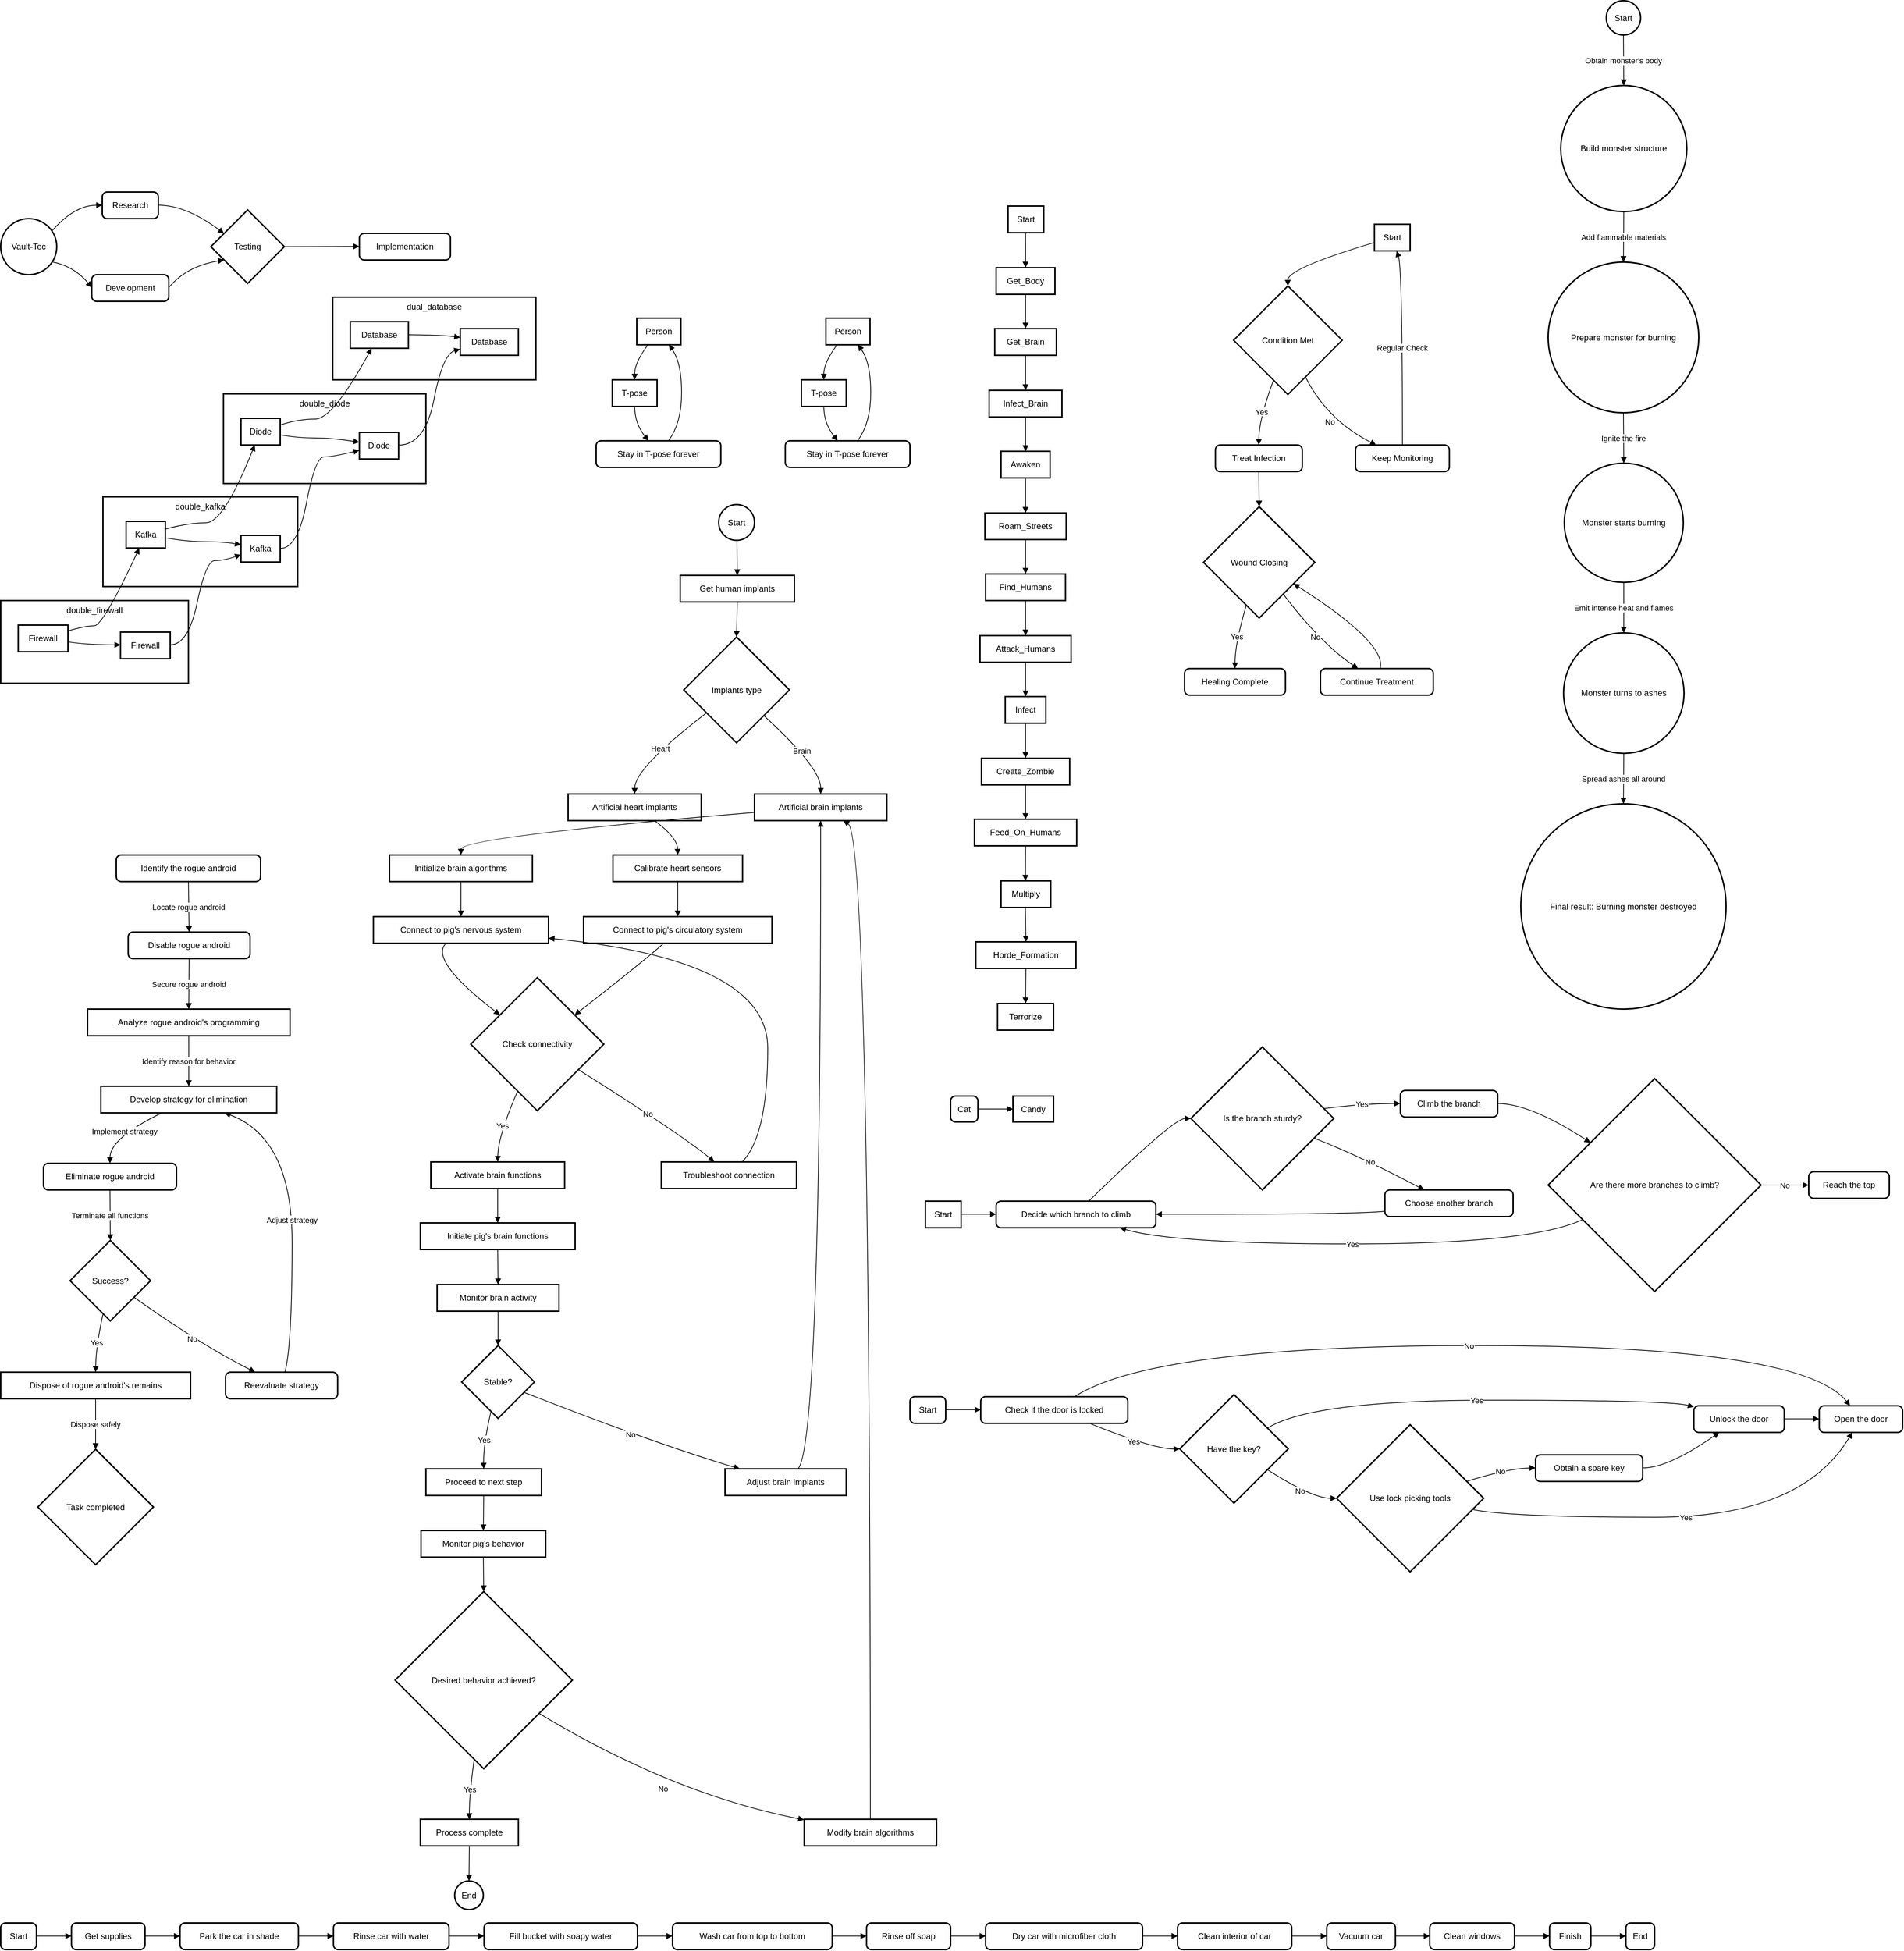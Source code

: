<mxfile version="24.7.6">
  <diagram name="Page-1" id="tDwcQx7iFqer2LaT-Bka">
    <mxGraphModel dx="2469" dy="2264" grid="1" gridSize="10" guides="1" tooltips="1" connect="1" arrows="1" fold="1" page="1" pageScale="1" pageWidth="850" pageHeight="1100" math="0" shadow="0">
      <root>
        <mxCell id="0" />
        <mxCell id="1" parent="0" />
        <mxCell id="UU7fJBS6EWTqr7NkkSWP-1" value="Vault-Tec" style="ellipse;aspect=fixed;strokeWidth=2;whiteSpace=wrap;" parent="1" vertex="1">
          <mxGeometry x="20" y="58" width="80" height="80" as="geometry" />
        </mxCell>
        <mxCell id="UU7fJBS6EWTqr7NkkSWP-2" value="Research" style="rounded=1;absoluteArcSize=1;arcSize=14;whiteSpace=wrap;strokeWidth=2;" parent="1" vertex="1">
          <mxGeometry x="165" y="20" width="80" height="38" as="geometry" />
        </mxCell>
        <mxCell id="UU7fJBS6EWTqr7NkkSWP-3" value="Development" style="rounded=1;absoluteArcSize=1;arcSize=14;whiteSpace=wrap;strokeWidth=2;" parent="1" vertex="1">
          <mxGeometry x="150" y="138" width="110" height="38" as="geometry" />
        </mxCell>
        <mxCell id="UU7fJBS6EWTqr7NkkSWP-4" value="Testing" style="rhombus;strokeWidth=2;whiteSpace=wrap;" parent="1" vertex="1">
          <mxGeometry x="320" y="45.5" width="105" height="105" as="geometry" />
        </mxCell>
        <mxCell id="UU7fJBS6EWTqr7NkkSWP-5" value="Implementation" style="rounded=1;absoluteArcSize=1;arcSize=14;whiteSpace=wrap;strokeWidth=2;" parent="1" vertex="1">
          <mxGeometry x="532" y="79" width="130" height="38" as="geometry" />
        </mxCell>
        <mxCell id="UU7fJBS6EWTqr7NkkSWP-6" value="" style="curved=1;startArrow=none;endArrow=block;exitX=1;exitY=0.16;entryX=0;entryY=0.49;rounded=0;" parent="1" source="UU7fJBS6EWTqr7NkkSWP-1" target="UU7fJBS6EWTqr7NkkSWP-2" edge="1">
          <mxGeometry relative="1" as="geometry">
            <Array as="points">
              <mxPoint x="125" y="39" />
            </Array>
          </mxGeometry>
        </mxCell>
        <mxCell id="UU7fJBS6EWTqr7NkkSWP-7" value="" style="curved=1;startArrow=none;endArrow=block;exitX=1;exitY=0.83;entryX=0;entryY=0.48;rounded=0;" parent="1" source="UU7fJBS6EWTqr7NkkSWP-1" target="UU7fJBS6EWTqr7NkkSWP-3" edge="1">
          <mxGeometry relative="1" as="geometry">
            <Array as="points">
              <mxPoint x="125" y="126" />
            </Array>
          </mxGeometry>
        </mxCell>
        <mxCell id="UU7fJBS6EWTqr7NkkSWP-8" value="" style="curved=1;startArrow=none;endArrow=block;exitX=1;exitY=0.49;entryX=0;entryY=0.22;rounded=0;" parent="1" source="UU7fJBS6EWTqr7NkkSWP-2" target="UU7fJBS6EWTqr7NkkSWP-4" edge="1">
          <mxGeometry relative="1" as="geometry">
            <Array as="points">
              <mxPoint x="285" y="39" />
            </Array>
          </mxGeometry>
        </mxCell>
        <mxCell id="UU7fJBS6EWTqr7NkkSWP-9" value="" style="curved=1;startArrow=none;endArrow=block;exitX=1;exitY=0.48;entryX=0;entryY=0.78;rounded=0;" parent="1" source="UU7fJBS6EWTqr7NkkSWP-3" target="UU7fJBS6EWTqr7NkkSWP-4" edge="1">
          <mxGeometry relative="1" as="geometry">
            <Array as="points">
              <mxPoint x="285" y="126" />
            </Array>
          </mxGeometry>
        </mxCell>
        <mxCell id="UU7fJBS6EWTqr7NkkSWP-10" value="" style="curved=1;startArrow=none;endArrow=block;exitX=1;exitY=0.5;entryX=0;entryY=0.49;rounded=0;" parent="1" source="UU7fJBS6EWTqr7NkkSWP-4" target="UU7fJBS6EWTqr7NkkSWP-5" edge="1">
          <mxGeometry relative="1" as="geometry">
            <Array as="points" />
          </mxGeometry>
        </mxCell>
        <mxCell id="UU7fJBS6EWTqr7NkkSWP-11" value="dual_database" style="whiteSpace=wrap;strokeWidth=2;verticalAlign=top;" parent="1" vertex="1">
          <mxGeometry x="494" y="170" width="290" height="118" as="geometry" />
        </mxCell>
        <mxCell id="UU7fJBS6EWTqr7NkkSWP-12" value="Database" style="whiteSpace=wrap;strokeWidth=2;" parent="1" vertex="1">
          <mxGeometry x="676" y="215" width="83" height="38" as="geometry" />
        </mxCell>
        <mxCell id="UU7fJBS6EWTqr7NkkSWP-13" value="Database" style="whiteSpace=wrap;strokeWidth=2;" parent="1" vertex="1">
          <mxGeometry x="519" y="205" width="83" height="38" as="geometry" />
        </mxCell>
        <mxCell id="UU7fJBS6EWTqr7NkkSWP-14" value="double_diode" style="whiteSpace=wrap;strokeWidth=2;verticalAlign=top;" parent="1" vertex="1">
          <mxGeometry x="338" y="308" width="289" height="128" as="geometry" />
        </mxCell>
        <mxCell id="UU7fJBS6EWTqr7NkkSWP-15" value="Diode" style="whiteSpace=wrap;strokeWidth=2;" parent="1" vertex="1">
          <mxGeometry x="532" y="363" width="56" height="38" as="geometry" />
        </mxCell>
        <mxCell id="UU7fJBS6EWTqr7NkkSWP-16" value="Diode" style="whiteSpace=wrap;strokeWidth=2;" parent="1" vertex="1">
          <mxGeometry x="363" y="343" width="56" height="38" as="geometry" />
        </mxCell>
        <mxCell id="UU7fJBS6EWTqr7NkkSWP-17" value="double_kafka" style="whiteSpace=wrap;strokeWidth=2;verticalAlign=top;" parent="1" vertex="1">
          <mxGeometry x="166" y="455" width="278" height="128" as="geometry" />
        </mxCell>
        <mxCell id="UU7fJBS6EWTqr7NkkSWP-18" value="Kafka" style="whiteSpace=wrap;strokeWidth=2;" parent="1" vertex="1">
          <mxGeometry x="363" y="510" width="56" height="38" as="geometry" />
        </mxCell>
        <mxCell id="UU7fJBS6EWTqr7NkkSWP-19" value="Kafka" style="whiteSpace=wrap;strokeWidth=2;" parent="1" vertex="1">
          <mxGeometry x="199" y="490" width="56" height="38" as="geometry" />
        </mxCell>
        <mxCell id="UU7fJBS6EWTqr7NkkSWP-20" value="double_firewall" style="whiteSpace=wrap;strokeWidth=2;verticalAlign=top;" parent="1" vertex="1">
          <mxGeometry x="20" y="603" width="268" height="118" as="geometry" />
        </mxCell>
        <mxCell id="UU7fJBS6EWTqr7NkkSWP-21" value="Firewall" style="whiteSpace=wrap;strokeWidth=2;" parent="1" vertex="1">
          <mxGeometry x="191" y="648" width="71" height="38" as="geometry" />
        </mxCell>
        <mxCell id="UU7fJBS6EWTqr7NkkSWP-22" value="Firewall" style="whiteSpace=wrap;strokeWidth=2;" parent="1" vertex="1">
          <mxGeometry x="45" y="638" width="71" height="38" as="geometry" />
        </mxCell>
        <mxCell id="UU7fJBS6EWTqr7NkkSWP-23" value="" style="curved=1;startArrow=none;endArrow=block;exitX=1;exitY=0.63;entryX=0;entryY=0.48;rounded=0;" parent="1" source="UU7fJBS6EWTqr7NkkSWP-22" target="UU7fJBS6EWTqr7NkkSWP-21" edge="1">
          <mxGeometry relative="1" as="geometry">
            <Array as="points">
              <mxPoint x="141" y="666" />
            </Array>
          </mxGeometry>
        </mxCell>
        <mxCell id="UU7fJBS6EWTqr7NkkSWP-24" value="" style="curved=1;startArrow=none;endArrow=block;exitX=1;exitY=0.62;entryX=-0.01;entryY=0.35;rounded=0;" parent="1" source="UU7fJBS6EWTqr7NkkSWP-19" target="UU7fJBS6EWTqr7NkkSWP-18" edge="1">
          <mxGeometry relative="1" as="geometry">
            <Array as="points">
              <mxPoint x="288" y="519" />
              <mxPoint x="338" y="519" />
            </Array>
          </mxGeometry>
        </mxCell>
        <mxCell id="UU7fJBS6EWTqr7NkkSWP-25" value="" style="curved=1;startArrow=none;endArrow=block;exitX=1;exitY=0.62;entryX=0;entryY=0.37;rounded=0;" parent="1" source="UU7fJBS6EWTqr7NkkSWP-16" target="UU7fJBS6EWTqr7NkkSWP-15" edge="1">
          <mxGeometry relative="1" as="geometry">
            <Array as="points">
              <mxPoint x="444" y="371" />
              <mxPoint x="494" y="371" />
            </Array>
          </mxGeometry>
        </mxCell>
        <mxCell id="UU7fJBS6EWTqr7NkkSWP-26" value="" style="curved=1;startArrow=none;endArrow=block;exitX=0.99;exitY=0.49;entryX=0;entryY=0.33;rounded=0;" parent="1" source="UU7fJBS6EWTqr7NkkSWP-13" target="UU7fJBS6EWTqr7NkkSWP-12" edge="1">
          <mxGeometry relative="1" as="geometry">
            <Array as="points">
              <mxPoint x="651" y="224" />
            </Array>
          </mxGeometry>
        </mxCell>
        <mxCell id="UU7fJBS6EWTqr7NkkSWP-27" value="" style="curved=1;startArrow=none;endArrow=block;exitX=1;exitY=0.22;entryX=0.34;entryY=0.99;rounded=0;" parent="1" source="UU7fJBS6EWTqr7NkkSWP-22" target="UU7fJBS6EWTqr7NkkSWP-19" edge="1">
          <mxGeometry relative="1" as="geometry">
            <Array as="points">
              <mxPoint x="141" y="639" />
              <mxPoint x="166" y="639" />
            </Array>
          </mxGeometry>
        </mxCell>
        <mxCell id="UU7fJBS6EWTqr7NkkSWP-28" value="" style="curved=1;startArrow=none;endArrow=block;exitX=1.01;exitY=0.48;entryX=-0.01;entryY=0.73;rounded=0;" parent="1" source="UU7fJBS6EWTqr7NkkSWP-21" target="UU7fJBS6EWTqr7NkkSWP-18" edge="1">
          <mxGeometry relative="1" as="geometry">
            <Array as="points">
              <mxPoint x="288" y="666" />
              <mxPoint x="313" y="546" />
              <mxPoint x="338" y="546" />
            </Array>
          </mxGeometry>
        </mxCell>
        <mxCell id="UU7fJBS6EWTqr7NkkSWP-29" value="" style="curved=1;startArrow=none;endArrow=block;exitX=1;exitY=0.29;entryX=0.36;entryY=0.97;rounded=0;" parent="1" source="UU7fJBS6EWTqr7NkkSWP-19" target="UU7fJBS6EWTqr7NkkSWP-16" edge="1">
          <mxGeometry relative="1" as="geometry">
            <Array as="points">
              <mxPoint x="288" y="492" />
              <mxPoint x="338" y="492" />
            </Array>
          </mxGeometry>
        </mxCell>
        <mxCell id="UU7fJBS6EWTqr7NkkSWP-30" value="" style="curved=1;startArrow=none;endArrow=block;exitX=1;exitY=0.49;entryX=0;entryY=0.67;rounded=0;" parent="1" source="UU7fJBS6EWTqr7NkkSWP-18" target="UU7fJBS6EWTqr7NkkSWP-15" edge="1">
          <mxGeometry relative="1" as="geometry">
            <Array as="points">
              <mxPoint x="444" y="529" />
              <mxPoint x="469" y="398" />
              <mxPoint x="494" y="398" />
            </Array>
          </mxGeometry>
        </mxCell>
        <mxCell id="UU7fJBS6EWTqr7NkkSWP-31" value="" style="curved=1;startArrow=none;endArrow=block;exitX=1;exitY=0.25;entryX=0.37;entryY=0.99;rounded=0;" parent="1" source="UU7fJBS6EWTqr7NkkSWP-16" target="UU7fJBS6EWTqr7NkkSWP-13" edge="1">
          <mxGeometry relative="1" as="geometry">
            <Array as="points">
              <mxPoint x="444" y="344" />
              <mxPoint x="494" y="344" />
            </Array>
          </mxGeometry>
        </mxCell>
        <mxCell id="UU7fJBS6EWTqr7NkkSWP-32" value="" style="curved=1;startArrow=none;endArrow=block;exitX=1;exitY=0.48;entryX=0;entryY=0.77;rounded=0;" parent="1" source="UU7fJBS6EWTqr7NkkSWP-15" target="UU7fJBS6EWTqr7NkkSWP-12" edge="1">
          <mxGeometry relative="1" as="geometry">
            <Array as="points">
              <mxPoint x="626" y="381" />
              <mxPoint x="651" y="251" />
            </Array>
          </mxGeometry>
        </mxCell>
        <mxCell id="UU7fJBS6EWTqr7NkkSWP-33" value="Start" style="whiteSpace=wrap;strokeWidth=2;" parent="1" vertex="1">
          <mxGeometry x="1458" y="40" width="51" height="38" as="geometry" />
        </mxCell>
        <mxCell id="UU7fJBS6EWTqr7NkkSWP-34" value="Get_Body" style="whiteSpace=wrap;strokeWidth=2;" parent="1" vertex="1">
          <mxGeometry x="1441" y="128" width="84" height="38" as="geometry" />
        </mxCell>
        <mxCell id="UU7fJBS6EWTqr7NkkSWP-35" value="Get_Brain" style="whiteSpace=wrap;strokeWidth=2;" parent="1" vertex="1">
          <mxGeometry x="1439" y="215" width="88" height="38" as="geometry" />
        </mxCell>
        <mxCell id="UU7fJBS6EWTqr7NkkSWP-36" value="Infect_Brain" style="whiteSpace=wrap;strokeWidth=2;" parent="1" vertex="1">
          <mxGeometry x="1431" y="303" width="104" height="38" as="geometry" />
        </mxCell>
        <mxCell id="UU7fJBS6EWTqr7NkkSWP-37" value="Awaken" style="whiteSpace=wrap;strokeWidth=2;" parent="1" vertex="1">
          <mxGeometry x="1448" y="390" width="70" height="38" as="geometry" />
        </mxCell>
        <mxCell id="UU7fJBS6EWTqr7NkkSWP-38" value="Roam_Streets" style="whiteSpace=wrap;strokeWidth=2;" parent="1" vertex="1">
          <mxGeometry x="1425" y="478" width="116" height="38" as="geometry" />
        </mxCell>
        <mxCell id="UU7fJBS6EWTqr7NkkSWP-39" value="Find_Humans" style="whiteSpace=wrap;strokeWidth=2;" parent="1" vertex="1">
          <mxGeometry x="1426" y="565" width="114" height="38" as="geometry" />
        </mxCell>
        <mxCell id="UU7fJBS6EWTqr7NkkSWP-40" value="Attack_Humans" style="whiteSpace=wrap;strokeWidth=2;" parent="1" vertex="1">
          <mxGeometry x="1418" y="653" width="130" height="38" as="geometry" />
        </mxCell>
        <mxCell id="UU7fJBS6EWTqr7NkkSWP-41" value="Infect" style="whiteSpace=wrap;strokeWidth=2;" parent="1" vertex="1">
          <mxGeometry x="1454" y="740" width="58" height="38" as="geometry" />
        </mxCell>
        <mxCell id="UU7fJBS6EWTqr7NkkSWP-42" value="Create_Zombie" style="whiteSpace=wrap;strokeWidth=2;" parent="1" vertex="1">
          <mxGeometry x="1420" y="828" width="126" height="38" as="geometry" />
        </mxCell>
        <mxCell id="UU7fJBS6EWTqr7NkkSWP-43" value="Feed_On_Humans" style="whiteSpace=wrap;strokeWidth=2;" parent="1" vertex="1">
          <mxGeometry x="1410" y="915" width="146" height="38" as="geometry" />
        </mxCell>
        <mxCell id="UU7fJBS6EWTqr7NkkSWP-44" value="Multiply" style="whiteSpace=wrap;strokeWidth=2;" parent="1" vertex="1">
          <mxGeometry x="1448" y="1003" width="71" height="38" as="geometry" />
        </mxCell>
        <mxCell id="UU7fJBS6EWTqr7NkkSWP-45" value="Horde_Formation" style="whiteSpace=wrap;strokeWidth=2;" parent="1" vertex="1">
          <mxGeometry x="1412" y="1090" width="143" height="38" as="geometry" />
        </mxCell>
        <mxCell id="UU7fJBS6EWTqr7NkkSWP-46" value="Terrorize" style="whiteSpace=wrap;strokeWidth=2;" parent="1" vertex="1">
          <mxGeometry x="1443" y="1178" width="80" height="38" as="geometry" />
        </mxCell>
        <mxCell id="UU7fJBS6EWTqr7NkkSWP-47" value="" style="curved=1;startArrow=none;endArrow=block;exitX=0.49;exitY=0.99;entryX=0.5;entryY=-0.01;rounded=0;" parent="1" source="UU7fJBS6EWTqr7NkkSWP-33" target="UU7fJBS6EWTqr7NkkSWP-34" edge="1">
          <mxGeometry relative="1" as="geometry">
            <Array as="points" />
          </mxGeometry>
        </mxCell>
        <mxCell id="UU7fJBS6EWTqr7NkkSWP-48" value="" style="curved=1;startArrow=none;endArrow=block;exitX=0.5;exitY=0.97;entryX=0.5;entryY=0;rounded=0;" parent="1" source="UU7fJBS6EWTqr7NkkSWP-34" target="UU7fJBS6EWTqr7NkkSWP-35" edge="1">
          <mxGeometry relative="1" as="geometry">
            <Array as="points" />
          </mxGeometry>
        </mxCell>
        <mxCell id="UU7fJBS6EWTqr7NkkSWP-49" value="" style="curved=1;startArrow=none;endArrow=block;exitX=0.5;exitY=0.99;entryX=0.5;entryY=-0.01;rounded=0;" parent="1" source="UU7fJBS6EWTqr7NkkSWP-35" target="UU7fJBS6EWTqr7NkkSWP-36" edge="1">
          <mxGeometry relative="1" as="geometry">
            <Array as="points" />
          </mxGeometry>
        </mxCell>
        <mxCell id="UU7fJBS6EWTqr7NkkSWP-50" value="" style="curved=1;startArrow=none;endArrow=block;exitX=0.5;exitY=0.97;entryX=0.5;entryY=0;rounded=0;" parent="1" source="UU7fJBS6EWTqr7NkkSWP-36" target="UU7fJBS6EWTqr7NkkSWP-37" edge="1">
          <mxGeometry relative="1" as="geometry">
            <Array as="points" />
          </mxGeometry>
        </mxCell>
        <mxCell id="UU7fJBS6EWTqr7NkkSWP-51" value="" style="curved=1;startArrow=none;endArrow=block;exitX=0.5;exitY=0.99;entryX=0.5;entryY=-0.01;rounded=0;" parent="1" source="UU7fJBS6EWTqr7NkkSWP-37" target="UU7fJBS6EWTqr7NkkSWP-38" edge="1">
          <mxGeometry relative="1" as="geometry">
            <Array as="points" />
          </mxGeometry>
        </mxCell>
        <mxCell id="UU7fJBS6EWTqr7NkkSWP-52" value="" style="curved=1;startArrow=none;endArrow=block;exitX=0.5;exitY=0.97;entryX=0.5;entryY=0;rounded=0;" parent="1" source="UU7fJBS6EWTqr7NkkSWP-38" target="UU7fJBS6EWTqr7NkkSWP-39" edge="1">
          <mxGeometry relative="1" as="geometry">
            <Array as="points" />
          </mxGeometry>
        </mxCell>
        <mxCell id="UU7fJBS6EWTqr7NkkSWP-53" value="" style="curved=1;startArrow=none;endArrow=block;exitX=0.5;exitY=0.99;entryX=0.5;entryY=-0.01;rounded=0;" parent="1" source="UU7fJBS6EWTqr7NkkSWP-39" target="UU7fJBS6EWTqr7NkkSWP-40" edge="1">
          <mxGeometry relative="1" as="geometry">
            <Array as="points" />
          </mxGeometry>
        </mxCell>
        <mxCell id="UU7fJBS6EWTqr7NkkSWP-54" value="" style="curved=1;startArrow=none;endArrow=block;exitX=0.5;exitY=0.97;entryX=0.5;entryY=0;rounded=0;" parent="1" source="UU7fJBS6EWTqr7NkkSWP-40" target="UU7fJBS6EWTqr7NkkSWP-41" edge="1">
          <mxGeometry relative="1" as="geometry">
            <Array as="points" />
          </mxGeometry>
        </mxCell>
        <mxCell id="UU7fJBS6EWTqr7NkkSWP-55" value="" style="curved=1;startArrow=none;endArrow=block;exitX=0.5;exitY=0.99;entryX=0.5;entryY=-0.01;rounded=0;" parent="1" source="UU7fJBS6EWTqr7NkkSWP-41" target="UU7fJBS6EWTqr7NkkSWP-42" edge="1">
          <mxGeometry relative="1" as="geometry">
            <Array as="points" />
          </mxGeometry>
        </mxCell>
        <mxCell id="UU7fJBS6EWTqr7NkkSWP-56" value="" style="curved=1;startArrow=none;endArrow=block;exitX=0.5;exitY=0.97;entryX=0.5;entryY=0;rounded=0;" parent="1" source="UU7fJBS6EWTqr7NkkSWP-42" target="UU7fJBS6EWTqr7NkkSWP-43" edge="1">
          <mxGeometry relative="1" as="geometry">
            <Array as="points" />
          </mxGeometry>
        </mxCell>
        <mxCell id="UU7fJBS6EWTqr7NkkSWP-57" value="" style="curved=1;startArrow=none;endArrow=block;exitX=0.5;exitY=0.99;entryX=0.49;entryY=-0.01;rounded=0;" parent="1" source="UU7fJBS6EWTqr7NkkSWP-43" target="UU7fJBS6EWTqr7NkkSWP-44" edge="1">
          <mxGeometry relative="1" as="geometry">
            <Array as="points" />
          </mxGeometry>
        </mxCell>
        <mxCell id="UU7fJBS6EWTqr7NkkSWP-58" value="" style="curved=1;startArrow=none;endArrow=block;exitX=0.49;exitY=0.97;entryX=0.5;entryY=0;rounded=0;" parent="1" source="UU7fJBS6EWTqr7NkkSWP-44" target="UU7fJBS6EWTqr7NkkSWP-45" edge="1">
          <mxGeometry relative="1" as="geometry">
            <Array as="points" />
          </mxGeometry>
        </mxCell>
        <mxCell id="UU7fJBS6EWTqr7NkkSWP-59" value="" style="curved=1;startArrow=none;endArrow=block;exitX=0.5;exitY=0.99;entryX=0.5;entryY=-0.01;rounded=0;" parent="1" source="UU7fJBS6EWTqr7NkkSWP-45" target="UU7fJBS6EWTqr7NkkSWP-46" edge="1">
          <mxGeometry relative="1" as="geometry">
            <Array as="points" />
          </mxGeometry>
        </mxCell>
        <mxCell id="O1Efh6JM5YRswP17I4qA-1" value="Person" style="whiteSpace=wrap;strokeWidth=2;" parent="1" vertex="1">
          <mxGeometry x="928" y="200" width="63" height="38" as="geometry" />
        </mxCell>
        <mxCell id="O1Efh6JM5YRswP17I4qA-2" value="T-pose" style="whiteSpace=wrap;strokeWidth=2;" parent="1" vertex="1">
          <mxGeometry x="893" y="288" width="64" height="38" as="geometry" />
        </mxCell>
        <mxCell id="O1Efh6JM5YRswP17I4qA-3" value="Stay in T-pose forever" style="rounded=1;absoluteArcSize=1;arcSize=14;whiteSpace=wrap;strokeWidth=2;" parent="1" vertex="1">
          <mxGeometry x="870" y="375" width="178" height="38" as="geometry" />
        </mxCell>
        <mxCell id="O1Efh6JM5YRswP17I4qA-4" value="" style="curved=1;startArrow=none;endArrow=block;exitX=0.26;exitY=0.99;entryX=0.5;entryY=-0.01;rounded=0;" parent="1" source="O1Efh6JM5YRswP17I4qA-1" target="O1Efh6JM5YRswP17I4qA-2" edge="1">
          <mxGeometry relative="1" as="geometry">
            <Array as="points">
              <mxPoint x="925" y="263" />
            </Array>
          </mxGeometry>
        </mxCell>
        <mxCell id="O1Efh6JM5YRswP17I4qA-5" value="" style="curved=1;startArrow=none;endArrow=block;exitX=0.5;exitY=0.97;entryX=0.42;entryY=0;rounded=0;" parent="1" source="O1Efh6JM5YRswP17I4qA-2" target="O1Efh6JM5YRswP17I4qA-3" edge="1">
          <mxGeometry relative="1" as="geometry">
            <Array as="points">
              <mxPoint x="925" y="350" />
            </Array>
          </mxGeometry>
        </mxCell>
        <mxCell id="O1Efh6JM5YRswP17I4qA-6" value="" style="curved=1;startArrow=none;endArrow=block;exitX=0.58;exitY=0;entryX=0.72;entryY=0.99;rounded=0;" parent="1" source="O1Efh6JM5YRswP17I4qA-3" target="O1Efh6JM5YRswP17I4qA-1" edge="1">
          <mxGeometry relative="1" as="geometry">
            <Array as="points">
              <mxPoint x="992" y="350" />
              <mxPoint x="992" y="263" />
            </Array>
          </mxGeometry>
        </mxCell>
        <mxCell id="O1Efh6JM5YRswP17I4qA-7" value="Person" style="whiteSpace=wrap;strokeWidth=2;" parent="1" vertex="1">
          <mxGeometry x="1198" y="200" width="63" height="38" as="geometry" />
        </mxCell>
        <mxCell id="O1Efh6JM5YRswP17I4qA-8" value="T-pose" style="whiteSpace=wrap;strokeWidth=2;" parent="1" vertex="1">
          <mxGeometry x="1163" y="288" width="64" height="38" as="geometry" />
        </mxCell>
        <mxCell id="O1Efh6JM5YRswP17I4qA-9" value="Stay in T-pose forever" style="rounded=1;absoluteArcSize=1;arcSize=14;whiteSpace=wrap;strokeWidth=2;" parent="1" vertex="1">
          <mxGeometry x="1140" y="375" width="178" height="38" as="geometry" />
        </mxCell>
        <mxCell id="O1Efh6JM5YRswP17I4qA-10" value="" style="curved=1;startArrow=none;endArrow=block;exitX=0.26;exitY=0.99;entryX=0.5;entryY=-0.01;rounded=0;" parent="1" source="O1Efh6JM5YRswP17I4qA-7" target="O1Efh6JM5YRswP17I4qA-8" edge="1">
          <mxGeometry relative="1" as="geometry">
            <Array as="points">
              <mxPoint x="1195" y="263" />
            </Array>
          </mxGeometry>
        </mxCell>
        <mxCell id="O1Efh6JM5YRswP17I4qA-11" value="" style="curved=1;startArrow=none;endArrow=block;exitX=0.5;exitY=0.97;entryX=0.42;entryY=0;rounded=0;" parent="1" source="O1Efh6JM5YRswP17I4qA-8" target="O1Efh6JM5YRswP17I4qA-9" edge="1">
          <mxGeometry relative="1" as="geometry">
            <Array as="points">
              <mxPoint x="1195" y="350" />
            </Array>
          </mxGeometry>
        </mxCell>
        <mxCell id="O1Efh6JM5YRswP17I4qA-12" value="" style="curved=1;startArrow=none;endArrow=block;exitX=0.58;exitY=0;entryX=0.72;entryY=0.99;rounded=0;" parent="1" source="O1Efh6JM5YRswP17I4qA-9" target="O1Efh6JM5YRswP17I4qA-7" edge="1">
          <mxGeometry relative="1" as="geometry">
            <Array as="points">
              <mxPoint x="1262" y="350" />
              <mxPoint x="1262" y="263" />
            </Array>
          </mxGeometry>
        </mxCell>
        <mxCell id="mLgKyjM8-0OD0tXwk75c-1" value="Start" style="ellipse;aspect=fixed;strokeWidth=2;whiteSpace=wrap;" parent="1" vertex="1">
          <mxGeometry x="1045" y="466" width="51" height="51" as="geometry" />
        </mxCell>
        <mxCell id="mLgKyjM8-0OD0tXwk75c-2" value="Get human implants" style="whiteSpace=wrap;strokeWidth=2;" parent="1" vertex="1">
          <mxGeometry x="990" y="567" width="163" height="38" as="geometry" />
        </mxCell>
        <mxCell id="mLgKyjM8-0OD0tXwk75c-3" value="Implants type" style="rhombus;strokeWidth=2;whiteSpace=wrap;" parent="1" vertex="1">
          <mxGeometry x="995" y="655" width="151" height="151" as="geometry" />
        </mxCell>
        <mxCell id="mLgKyjM8-0OD0tXwk75c-4" value="Artificial brain implants" style="whiteSpace=wrap;strokeWidth=2;" parent="1" vertex="1">
          <mxGeometry x="1096" y="879" width="189" height="38" as="geometry" />
        </mxCell>
        <mxCell id="mLgKyjM8-0OD0tXwk75c-5" value="Artificial heart implants" style="whiteSpace=wrap;strokeWidth=2;" parent="1" vertex="1">
          <mxGeometry x="830" y="879" width="190" height="38" as="geometry" />
        </mxCell>
        <mxCell id="mLgKyjM8-0OD0tXwk75c-6" value="Initialize brain algorithms" style="whiteSpace=wrap;strokeWidth=2;" parent="1" vertex="1">
          <mxGeometry x="575" y="966" width="204" height="38" as="geometry" />
        </mxCell>
        <mxCell id="mLgKyjM8-0OD0tXwk75c-7" value="Calibrate heart sensors" style="whiteSpace=wrap;strokeWidth=2;" parent="1" vertex="1">
          <mxGeometry x="894" y="966" width="185" height="38" as="geometry" />
        </mxCell>
        <mxCell id="mLgKyjM8-0OD0tXwk75c-8" value="Connect to pig&#39;s nervous system" style="whiteSpace=wrap;strokeWidth=2;" parent="1" vertex="1">
          <mxGeometry x="552" y="1054" width="250" height="38" as="geometry" />
        </mxCell>
        <mxCell id="mLgKyjM8-0OD0tXwk75c-9" value="Connect to pig&#39;s circulatory system" style="whiteSpace=wrap;strokeWidth=2;" parent="1" vertex="1">
          <mxGeometry x="852" y="1054" width="269" height="38" as="geometry" />
        </mxCell>
        <mxCell id="mLgKyjM8-0OD0tXwk75c-10" value="Check connectivity" style="rhombus;strokeWidth=2;whiteSpace=wrap;" parent="1" vertex="1">
          <mxGeometry x="691" y="1141" width="190" height="190" as="geometry" />
        </mxCell>
        <mxCell id="mLgKyjM8-0OD0tXwk75c-11" value="Activate brain functions" style="whiteSpace=wrap;strokeWidth=2;" parent="1" vertex="1">
          <mxGeometry x="634" y="1404" width="191" height="38" as="geometry" />
        </mxCell>
        <mxCell id="mLgKyjM8-0OD0tXwk75c-12" value="Troubleshoot connection" style="whiteSpace=wrap;strokeWidth=2;" parent="1" vertex="1">
          <mxGeometry x="963" y="1404" width="193" height="38" as="geometry" />
        </mxCell>
        <mxCell id="mLgKyjM8-0OD0tXwk75c-13" value="Initiate pig&#39;s brain functions" style="whiteSpace=wrap;strokeWidth=2;" parent="1" vertex="1">
          <mxGeometry x="619" y="1491" width="221" height="38" as="geometry" />
        </mxCell>
        <mxCell id="mLgKyjM8-0OD0tXwk75c-14" value="Monitor brain activity" style="whiteSpace=wrap;strokeWidth=2;" parent="1" vertex="1">
          <mxGeometry x="643" y="1579" width="174" height="38" as="geometry" />
        </mxCell>
        <mxCell id="mLgKyjM8-0OD0tXwk75c-15" value="Stable?" style="rhombus;strokeWidth=2;whiteSpace=wrap;" parent="1" vertex="1">
          <mxGeometry x="678" y="1666" width="104" height="104" as="geometry" />
        </mxCell>
        <mxCell id="mLgKyjM8-0OD0tXwk75c-16" value="Proceed to next step" style="whiteSpace=wrap;strokeWidth=2;" parent="1" vertex="1">
          <mxGeometry x="627" y="1842" width="165" height="38" as="geometry" />
        </mxCell>
        <mxCell id="mLgKyjM8-0OD0tXwk75c-17" value="Adjust brain implants" style="whiteSpace=wrap;strokeWidth=2;" parent="1" vertex="1">
          <mxGeometry x="1054" y="1842" width="173" height="38" as="geometry" />
        </mxCell>
        <mxCell id="mLgKyjM8-0OD0tXwk75c-18" value="Monitor pig&#39;s behavior" style="whiteSpace=wrap;strokeWidth=2;" parent="1" vertex="1">
          <mxGeometry x="620" y="1930" width="178" height="38" as="geometry" />
        </mxCell>
        <mxCell id="mLgKyjM8-0OD0tXwk75c-19" value="Desired behavior achieved?" style="rhombus;strokeWidth=2;whiteSpace=wrap;" parent="1" vertex="1">
          <mxGeometry x="583" y="2017" width="253" height="253" as="geometry" />
        </mxCell>
        <mxCell id="mLgKyjM8-0OD0tXwk75c-20" value="Process complete" style="whiteSpace=wrap;strokeWidth=2;" parent="1" vertex="1">
          <mxGeometry x="619" y="2342" width="140" height="38" as="geometry" />
        </mxCell>
        <mxCell id="mLgKyjM8-0OD0tXwk75c-21" value="Modify brain algorithms" style="whiteSpace=wrap;strokeWidth=2;" parent="1" vertex="1">
          <mxGeometry x="1167" y="2342" width="189" height="38" as="geometry" />
        </mxCell>
        <mxCell id="mLgKyjM8-0OD0tXwk75c-22" value="End" style="ellipse;aspect=fixed;strokeWidth=2;whiteSpace=wrap;" parent="1" vertex="1">
          <mxGeometry x="668" y="2430" width="41" height="41" as="geometry" />
        </mxCell>
        <mxCell id="mLgKyjM8-0OD0tXwk75c-23" value="" style="curved=1;startArrow=none;endArrow=block;exitX=0.51;exitY=1;entryX=0.5;entryY=0.01;rounded=0;" parent="1" source="mLgKyjM8-0OD0tXwk75c-1" target="mLgKyjM8-0OD0tXwk75c-2" edge="1">
          <mxGeometry relative="1" as="geometry">
            <Array as="points" />
          </mxGeometry>
        </mxCell>
        <mxCell id="mLgKyjM8-0OD0tXwk75c-24" value="" style="curved=1;startArrow=none;endArrow=block;exitX=0.5;exitY=0.99;entryX=0.5;entryY=0;rounded=0;" parent="1" source="mLgKyjM8-0OD0tXwk75c-2" target="mLgKyjM8-0OD0tXwk75c-3" edge="1">
          <mxGeometry relative="1" as="geometry">
            <Array as="points" />
          </mxGeometry>
        </mxCell>
        <mxCell id="mLgKyjM8-0OD0tXwk75c-25" value="Brain" style="curved=1;startArrow=none;endArrow=block;exitX=1;exitY=0.97;entryX=0.5;entryY=-0.01;rounded=0;" parent="1" source="mLgKyjM8-0OD0tXwk75c-3" target="mLgKyjM8-0OD0tXwk75c-4" edge="1">
          <mxGeometry relative="1" as="geometry">
            <Array as="points">
              <mxPoint x="1191" y="842" />
            </Array>
          </mxGeometry>
        </mxCell>
        <mxCell id="mLgKyjM8-0OD0tXwk75c-26" value="Heart" style="curved=1;startArrow=none;endArrow=block;exitX=0;exitY=0.88;entryX=0.5;entryY=-0.01;rounded=0;" parent="1" source="mLgKyjM8-0OD0tXwk75c-3" target="mLgKyjM8-0OD0tXwk75c-5" edge="1">
          <mxGeometry relative="1" as="geometry">
            <Array as="points">
              <mxPoint x="925" y="842" />
            </Array>
          </mxGeometry>
        </mxCell>
        <mxCell id="mLgKyjM8-0OD0tXwk75c-27" value="" style="curved=1;startArrow=none;endArrow=block;exitX=0;exitY=0.69;entryX=0.5;entryY=0;rounded=0;" parent="1" source="mLgKyjM8-0OD0tXwk75c-4" target="mLgKyjM8-0OD0tXwk75c-6" edge="1">
          <mxGeometry relative="1" as="geometry">
            <Array as="points">
              <mxPoint x="677" y="941" />
            </Array>
          </mxGeometry>
        </mxCell>
        <mxCell id="mLgKyjM8-0OD0tXwk75c-28" value="" style="curved=1;startArrow=none;endArrow=block;exitX=0.64;exitY=0.97;entryX=0.5;entryY=0;rounded=0;" parent="1" source="mLgKyjM8-0OD0tXwk75c-5" target="mLgKyjM8-0OD0tXwk75c-7" edge="1">
          <mxGeometry relative="1" as="geometry">
            <Array as="points">
              <mxPoint x="986" y="941" />
            </Array>
          </mxGeometry>
        </mxCell>
        <mxCell id="mLgKyjM8-0OD0tXwk75c-29" value="" style="curved=1;startArrow=none;endArrow=block;exitX=0.5;exitY=0.99;entryX=0.5;entryY=-0.01;rounded=0;" parent="1" source="mLgKyjM8-0OD0tXwk75c-6" target="mLgKyjM8-0OD0tXwk75c-8" edge="1">
          <mxGeometry relative="1" as="geometry">
            <Array as="points" />
          </mxGeometry>
        </mxCell>
        <mxCell id="mLgKyjM8-0OD0tXwk75c-30" value="" style="curved=1;startArrow=none;endArrow=block;exitX=0.5;exitY=0.99;entryX=0.5;entryY=-0.01;rounded=0;" parent="1" source="mLgKyjM8-0OD0tXwk75c-7" target="mLgKyjM8-0OD0tXwk75c-9" edge="1">
          <mxGeometry relative="1" as="geometry">
            <Array as="points" />
          </mxGeometry>
        </mxCell>
        <mxCell id="mLgKyjM8-0OD0tXwk75c-31" value="" style="curved=1;startArrow=none;endArrow=block;exitX=0.42;exitY=0.97;entryX=0;entryY=0.11;rounded=0;" parent="1" source="mLgKyjM8-0OD0tXwk75c-8" target="mLgKyjM8-0OD0tXwk75c-10" edge="1">
          <mxGeometry relative="1" as="geometry">
            <Array as="points">
              <mxPoint x="631" y="1116" />
            </Array>
          </mxGeometry>
        </mxCell>
        <mxCell id="mLgKyjM8-0OD0tXwk75c-32" value="" style="curved=1;startArrow=none;endArrow=block;exitX=0.43;exitY=0.97;entryX=1;entryY=0.11;rounded=0;" parent="1" source="mLgKyjM8-0OD0tXwk75c-9" target="mLgKyjM8-0OD0tXwk75c-10" edge="1">
          <mxGeometry relative="1" as="geometry">
            <Array as="points">
              <mxPoint x="940" y="1116" />
            </Array>
          </mxGeometry>
        </mxCell>
        <mxCell id="mLgKyjM8-0OD0tXwk75c-33" value="Yes" style="curved=1;startArrow=none;endArrow=block;exitX=0.29;exitY=1;entryX=0.5;entryY=-0.01;rounded=0;" parent="1" source="mLgKyjM8-0OD0tXwk75c-10" target="mLgKyjM8-0OD0tXwk75c-11" edge="1">
          <mxGeometry relative="1" as="geometry">
            <Array as="points">
              <mxPoint x="730" y="1367" />
            </Array>
          </mxGeometry>
        </mxCell>
        <mxCell id="mLgKyjM8-0OD0tXwk75c-34" value="No" style="curved=1;startArrow=none;endArrow=block;exitX=1;exitY=0.81;entryX=0.39;entryY=-0.01;rounded=0;" parent="1" source="mLgKyjM8-0OD0tXwk75c-10" target="mLgKyjM8-0OD0tXwk75c-12" edge="1">
          <mxGeometry relative="1" as="geometry">
            <Array as="points">
              <mxPoint x="995" y="1367" />
            </Array>
          </mxGeometry>
        </mxCell>
        <mxCell id="mLgKyjM8-0OD0tXwk75c-35" value="" style="curved=1;startArrow=none;endArrow=block;exitX=0.5;exitY=0.97;entryX=0.5;entryY=0;rounded=0;" parent="1" source="mLgKyjM8-0OD0tXwk75c-11" target="mLgKyjM8-0OD0tXwk75c-13" edge="1">
          <mxGeometry relative="1" as="geometry">
            <Array as="points" />
          </mxGeometry>
        </mxCell>
        <mxCell id="mLgKyjM8-0OD0tXwk75c-36" value="" style="curved=1;startArrow=none;endArrow=block;exitX=0.5;exitY=0.99;entryX=0.5;entryY=-0.01;rounded=0;" parent="1" source="mLgKyjM8-0OD0tXwk75c-13" target="mLgKyjM8-0OD0tXwk75c-14" edge="1">
          <mxGeometry relative="1" as="geometry">
            <Array as="points" />
          </mxGeometry>
        </mxCell>
        <mxCell id="mLgKyjM8-0OD0tXwk75c-37" value="" style="curved=1;startArrow=none;endArrow=block;exitX=0.5;exitY=0.97;entryX=0.5;entryY=0;rounded=0;" parent="1" source="mLgKyjM8-0OD0tXwk75c-14" target="mLgKyjM8-0OD0tXwk75c-15" edge="1">
          <mxGeometry relative="1" as="geometry">
            <Array as="points" />
          </mxGeometry>
        </mxCell>
        <mxCell id="mLgKyjM8-0OD0tXwk75c-38" value="Yes" style="curved=1;startArrow=none;endArrow=block;exitX=0.38;exitY=1;entryX=0.5;entryY=0.01;rounded=0;" parent="1" source="mLgKyjM8-0OD0tXwk75c-15" target="mLgKyjM8-0OD0tXwk75c-16" edge="1">
          <mxGeometry relative="1" as="geometry">
            <Array as="points">
              <mxPoint x="709" y="1806" />
            </Array>
          </mxGeometry>
        </mxCell>
        <mxCell id="mLgKyjM8-0OD0tXwk75c-39" value="No" style="curved=1;startArrow=none;endArrow=block;exitX=1;exitY=0.7;entryX=0.13;entryY=0.01;rounded=0;" parent="1" source="mLgKyjM8-0OD0tXwk75c-15" target="mLgKyjM8-0OD0tXwk75c-17" edge="1">
          <mxGeometry relative="1" as="geometry">
            <Array as="points">
              <mxPoint x="954" y="1806" />
            </Array>
          </mxGeometry>
        </mxCell>
        <mxCell id="mLgKyjM8-0OD0tXwk75c-40" value="" style="curved=1;startArrow=none;endArrow=block;exitX=0.5;exitY=0.99;entryX=0.5;entryY=-0.01;rounded=0;" parent="1" source="mLgKyjM8-0OD0tXwk75c-16" target="mLgKyjM8-0OD0tXwk75c-18" edge="1">
          <mxGeometry relative="1" as="geometry">
            <Array as="points" />
          </mxGeometry>
        </mxCell>
        <mxCell id="mLgKyjM8-0OD0tXwk75c-41" value="" style="curved=1;startArrow=none;endArrow=block;exitX=0.5;exitY=0.98;entryX=0.5;entryY=0;rounded=0;" parent="1" source="mLgKyjM8-0OD0tXwk75c-18" target="mLgKyjM8-0OD0tXwk75c-19" edge="1">
          <mxGeometry relative="1" as="geometry">
            <Array as="points" />
          </mxGeometry>
        </mxCell>
        <mxCell id="mLgKyjM8-0OD0tXwk75c-42" value="Yes" style="curved=1;startArrow=none;endArrow=block;exitX=0.44;exitY=1;entryX=0.5;entryY=0.01;rounded=0;" parent="1" source="mLgKyjM8-0OD0tXwk75c-19" target="mLgKyjM8-0OD0tXwk75c-20" edge="1">
          <mxGeometry relative="1" as="geometry">
            <Array as="points">
              <mxPoint x="689" y="2306" />
            </Array>
          </mxGeometry>
        </mxCell>
        <mxCell id="mLgKyjM8-0OD0tXwk75c-43" value="No" style="curved=1;startArrow=none;endArrow=block;exitX=1;exitY=0.8;entryX=0;entryY=0.02;rounded=0;" parent="1" source="mLgKyjM8-0OD0tXwk75c-19" target="mLgKyjM8-0OD0tXwk75c-21" edge="1">
          <mxGeometry relative="1" as="geometry">
            <Array as="points">
              <mxPoint x="979" y="2306" />
            </Array>
          </mxGeometry>
        </mxCell>
        <mxCell id="mLgKyjM8-0OD0tXwk75c-44" value="" style="curved=1;startArrow=none;endArrow=block;exitX=0.5;exitY=0.99;entryX=0.5;entryY=-0.01;rounded=0;" parent="1" source="mLgKyjM8-0OD0tXwk75c-20" target="mLgKyjM8-0OD0tXwk75c-22" edge="1">
          <mxGeometry relative="1" as="geometry">
            <Array as="points" />
          </mxGeometry>
        </mxCell>
        <mxCell id="mLgKyjM8-0OD0tXwk75c-45" value="" style="curved=1;startArrow=none;endArrow=block;exitX=0.5;exitY=0.01;entryX=0.66;entryY=0.97;rounded=0;" parent="1" source="mLgKyjM8-0OD0tXwk75c-21" target="mLgKyjM8-0OD0tXwk75c-4" edge="1">
          <mxGeometry relative="1" as="geometry">
            <Array as="points">
              <mxPoint x="1261" y="941" />
            </Array>
          </mxGeometry>
        </mxCell>
        <mxCell id="mLgKyjM8-0OD0tXwk75c-46" value="" style="curved=1;startArrow=none;endArrow=block;exitX=0.6;exitY=0.01;entryX=0.5;entryY=0.97;rounded=0;" parent="1" source="mLgKyjM8-0OD0tXwk75c-17" target="mLgKyjM8-0OD0tXwk75c-4" edge="1">
          <mxGeometry relative="1" as="geometry">
            <Array as="points">
              <mxPoint x="1191" y="1806" />
            </Array>
          </mxGeometry>
        </mxCell>
        <mxCell id="mLgKyjM8-0OD0tXwk75c-47" value="" style="curved=1;startArrow=none;endArrow=block;exitX=0.6;exitY=-0.01;entryX=1;entryY=0.81;rounded=0;" parent="1" source="mLgKyjM8-0OD0tXwk75c-12" target="mLgKyjM8-0OD0tXwk75c-8" edge="1">
          <mxGeometry relative="1" as="geometry">
            <Array as="points">
              <mxPoint x="1115" y="1367" />
              <mxPoint x="1115" y="1116" />
            </Array>
          </mxGeometry>
        </mxCell>
        <mxCell id="yEzAKx--kB8cOrM_7Z8I-1" value="Start" style="rounded=1;absoluteArcSize=1;arcSize=14;whiteSpace=wrap;strokeWidth=2;" parent="1" vertex="1">
          <mxGeometry x="20" y="2490" width="51" height="38" as="geometry" />
        </mxCell>
        <mxCell id="yEzAKx--kB8cOrM_7Z8I-2" value="Get supplies" style="rounded=1;absoluteArcSize=1;arcSize=14;whiteSpace=wrap;strokeWidth=2;" parent="1" vertex="1">
          <mxGeometry x="121" y="2490" width="105" height="38" as="geometry" />
        </mxCell>
        <mxCell id="yEzAKx--kB8cOrM_7Z8I-3" value="Park the car in shade" style="rounded=1;absoluteArcSize=1;arcSize=14;whiteSpace=wrap;strokeWidth=2;" parent="1" vertex="1">
          <mxGeometry x="276" y="2490" width="169" height="38" as="geometry" />
        </mxCell>
        <mxCell id="yEzAKx--kB8cOrM_7Z8I-4" value="Rinse car with water" style="rounded=1;absoluteArcSize=1;arcSize=14;whiteSpace=wrap;strokeWidth=2;" parent="1" vertex="1">
          <mxGeometry x="495" y="2490" width="165" height="38" as="geometry" />
        </mxCell>
        <mxCell id="yEzAKx--kB8cOrM_7Z8I-5" value="Fill bucket with soapy water" style="rounded=1;absoluteArcSize=1;arcSize=14;whiteSpace=wrap;strokeWidth=2;" parent="1" vertex="1">
          <mxGeometry x="710" y="2490" width="219" height="38" as="geometry" />
        </mxCell>
        <mxCell id="yEzAKx--kB8cOrM_7Z8I-6" value="Wash car from top to bottom" style="rounded=1;absoluteArcSize=1;arcSize=14;whiteSpace=wrap;strokeWidth=2;" parent="1" vertex="1">
          <mxGeometry x="979" y="2490" width="228" height="38" as="geometry" />
        </mxCell>
        <mxCell id="yEzAKx--kB8cOrM_7Z8I-7" value="Rinse off soap" style="rounded=1;absoluteArcSize=1;arcSize=14;whiteSpace=wrap;strokeWidth=2;" parent="1" vertex="1">
          <mxGeometry x="1256" y="2490" width="120" height="38" as="geometry" />
        </mxCell>
        <mxCell id="yEzAKx--kB8cOrM_7Z8I-8" value="Dry car with microfiber cloth" style="rounded=1;absoluteArcSize=1;arcSize=14;whiteSpace=wrap;strokeWidth=2;" parent="1" vertex="1">
          <mxGeometry x="1426" y="2490" width="224" height="38" as="geometry" />
        </mxCell>
        <mxCell id="yEzAKx--kB8cOrM_7Z8I-9" value="Clean interior of car" style="rounded=1;absoluteArcSize=1;arcSize=14;whiteSpace=wrap;strokeWidth=2;" parent="1" vertex="1">
          <mxGeometry x="1700" y="2490" width="163" height="38" as="geometry" />
        </mxCell>
        <mxCell id="yEzAKx--kB8cOrM_7Z8I-10" value="Vacuum car" style="rounded=1;absoluteArcSize=1;arcSize=14;whiteSpace=wrap;strokeWidth=2;" parent="1" vertex="1">
          <mxGeometry x="1913" y="2490" width="98" height="38" as="geometry" />
        </mxCell>
        <mxCell id="yEzAKx--kB8cOrM_7Z8I-11" value="Clean windows" style="rounded=1;absoluteArcSize=1;arcSize=14;whiteSpace=wrap;strokeWidth=2;" parent="1" vertex="1">
          <mxGeometry x="2060" y="2490" width="121" height="38" as="geometry" />
        </mxCell>
        <mxCell id="yEzAKx--kB8cOrM_7Z8I-12" value="Finish" style="rounded=1;absoluteArcSize=1;arcSize=14;whiteSpace=wrap;strokeWidth=2;" parent="1" vertex="1">
          <mxGeometry x="2231" y="2490" width="59" height="38" as="geometry" />
        </mxCell>
        <mxCell id="yEzAKx--kB8cOrM_7Z8I-13" value="End" style="rounded=1;absoluteArcSize=1;arcSize=14;whiteSpace=wrap;strokeWidth=2;" parent="1" vertex="1">
          <mxGeometry x="2340" y="2490" width="41" height="38" as="geometry" />
        </mxCell>
        <mxCell id="yEzAKx--kB8cOrM_7Z8I-14" value="" style="curved=1;startArrow=none;endArrow=block;exitX=1;exitY=0.49;entryX=0;entryY=0.49;rounded=0;" parent="1" source="yEzAKx--kB8cOrM_7Z8I-1" target="yEzAKx--kB8cOrM_7Z8I-2" edge="1">
          <mxGeometry relative="1" as="geometry">
            <Array as="points" />
          </mxGeometry>
        </mxCell>
        <mxCell id="yEzAKx--kB8cOrM_7Z8I-15" value="" style="curved=1;startArrow=none;endArrow=block;exitX=1;exitY=0.49;entryX=0;entryY=0.49;rounded=0;" parent="1" source="yEzAKx--kB8cOrM_7Z8I-2" target="yEzAKx--kB8cOrM_7Z8I-3" edge="1">
          <mxGeometry relative="1" as="geometry">
            <Array as="points" />
          </mxGeometry>
        </mxCell>
        <mxCell id="yEzAKx--kB8cOrM_7Z8I-16" value="" style="curved=1;startArrow=none;endArrow=block;exitX=1;exitY=0.49;entryX=0;entryY=0.49;rounded=0;" parent="1" source="yEzAKx--kB8cOrM_7Z8I-3" target="yEzAKx--kB8cOrM_7Z8I-4" edge="1">
          <mxGeometry relative="1" as="geometry">
            <Array as="points" />
          </mxGeometry>
        </mxCell>
        <mxCell id="yEzAKx--kB8cOrM_7Z8I-17" value="" style="curved=1;startArrow=none;endArrow=block;exitX=1;exitY=0.49;entryX=0;entryY=0.49;rounded=0;" parent="1" source="yEzAKx--kB8cOrM_7Z8I-4" target="yEzAKx--kB8cOrM_7Z8I-5" edge="1">
          <mxGeometry relative="1" as="geometry">
            <Array as="points" />
          </mxGeometry>
        </mxCell>
        <mxCell id="yEzAKx--kB8cOrM_7Z8I-18" value="" style="curved=1;startArrow=none;endArrow=block;exitX=1;exitY=0.49;entryX=0;entryY=0.49;rounded=0;" parent="1" source="yEzAKx--kB8cOrM_7Z8I-5" target="yEzAKx--kB8cOrM_7Z8I-6" edge="1">
          <mxGeometry relative="1" as="geometry">
            <Array as="points" />
          </mxGeometry>
        </mxCell>
        <mxCell id="yEzAKx--kB8cOrM_7Z8I-19" value="" style="curved=1;startArrow=none;endArrow=block;exitX=1;exitY=0.49;entryX=0;entryY=0.49;rounded=0;" parent="1" source="yEzAKx--kB8cOrM_7Z8I-6" target="yEzAKx--kB8cOrM_7Z8I-7" edge="1">
          <mxGeometry relative="1" as="geometry">
            <Array as="points" />
          </mxGeometry>
        </mxCell>
        <mxCell id="yEzAKx--kB8cOrM_7Z8I-20" value="" style="curved=1;startArrow=none;endArrow=block;exitX=1;exitY=0.49;entryX=0;entryY=0.49;rounded=0;" parent="1" source="yEzAKx--kB8cOrM_7Z8I-7" target="yEzAKx--kB8cOrM_7Z8I-8" edge="1">
          <mxGeometry relative="1" as="geometry">
            <Array as="points" />
          </mxGeometry>
        </mxCell>
        <mxCell id="yEzAKx--kB8cOrM_7Z8I-21" value="" style="curved=1;startArrow=none;endArrow=block;exitX=1;exitY=0.49;entryX=0;entryY=0.49;rounded=0;" parent="1" source="yEzAKx--kB8cOrM_7Z8I-8" target="yEzAKx--kB8cOrM_7Z8I-9" edge="1">
          <mxGeometry relative="1" as="geometry">
            <Array as="points" />
          </mxGeometry>
        </mxCell>
        <mxCell id="yEzAKx--kB8cOrM_7Z8I-22" value="" style="curved=1;startArrow=none;endArrow=block;exitX=1;exitY=0.49;entryX=-0.01;entryY=0.49;rounded=0;" parent="1" source="yEzAKx--kB8cOrM_7Z8I-9" target="yEzAKx--kB8cOrM_7Z8I-10" edge="1">
          <mxGeometry relative="1" as="geometry">
            <Array as="points" />
          </mxGeometry>
        </mxCell>
        <mxCell id="yEzAKx--kB8cOrM_7Z8I-23" value="" style="curved=1;startArrow=none;endArrow=block;exitX=0.99;exitY=0.49;entryX=0;entryY=0.49;rounded=0;" parent="1" source="yEzAKx--kB8cOrM_7Z8I-10" target="yEzAKx--kB8cOrM_7Z8I-11" edge="1">
          <mxGeometry relative="1" as="geometry">
            <Array as="points" />
          </mxGeometry>
        </mxCell>
        <mxCell id="yEzAKx--kB8cOrM_7Z8I-24" value="" style="curved=1;startArrow=none;endArrow=block;exitX=1;exitY=0.49;entryX=0;entryY=0.49;rounded=0;" parent="1" source="yEzAKx--kB8cOrM_7Z8I-11" target="yEzAKx--kB8cOrM_7Z8I-12" edge="1">
          <mxGeometry relative="1" as="geometry">
            <Array as="points" />
          </mxGeometry>
        </mxCell>
        <mxCell id="yEzAKx--kB8cOrM_7Z8I-25" value="" style="curved=1;startArrow=none;endArrow=block;exitX=1;exitY=0.49;entryX=0;entryY=0.49;rounded=0;" parent="1" source="yEzAKx--kB8cOrM_7Z8I-12" target="yEzAKx--kB8cOrM_7Z8I-13" edge="1">
          <mxGeometry relative="1" as="geometry">
            <Array as="points" />
          </mxGeometry>
        </mxCell>
        <mxCell id="yEzAKx--kB8cOrM_7Z8I-26" value="Start" style="whiteSpace=wrap;strokeWidth=2;" parent="1" vertex="1">
          <mxGeometry x="1340" y="1460" width="51" height="38" as="geometry" />
        </mxCell>
        <mxCell id="yEzAKx--kB8cOrM_7Z8I-27" value="Decide which branch to climb" style="rounded=1;absoluteArcSize=1;arcSize=14;whiteSpace=wrap;strokeWidth=2;" parent="1" vertex="1">
          <mxGeometry x="1441" y="1460" width="228" height="38" as="geometry" />
        </mxCell>
        <mxCell id="yEzAKx--kB8cOrM_7Z8I-28" value="Is the branch sturdy?" style="rhombus;strokeWidth=2;whiteSpace=wrap;" parent="1" vertex="1">
          <mxGeometry x="1719" y="1240" width="204" height="204" as="geometry" />
        </mxCell>
        <mxCell id="yEzAKx--kB8cOrM_7Z8I-29" value="Climb the branch" style="rounded=1;absoluteArcSize=1;arcSize=14;whiteSpace=wrap;strokeWidth=2;" parent="1" vertex="1">
          <mxGeometry x="2018" y="1302" width="139" height="38" as="geometry" />
        </mxCell>
        <mxCell id="yEzAKx--kB8cOrM_7Z8I-30" value="Are there more branches to climb?" style="rhombus;strokeWidth=2;whiteSpace=wrap;" parent="1" vertex="1">
          <mxGeometry x="2229" y="1285" width="304" height="304" as="geometry" />
        </mxCell>
        <mxCell id="yEzAKx--kB8cOrM_7Z8I-31" value="Reach the top" style="rounded=1;absoluteArcSize=1;arcSize=14;whiteSpace=wrap;strokeWidth=2;" parent="1" vertex="1">
          <mxGeometry x="2601" y="1418" width="115" height="38" as="geometry" />
        </mxCell>
        <mxCell id="yEzAKx--kB8cOrM_7Z8I-32" value="Choose another branch" style="rounded=1;absoluteArcSize=1;arcSize=14;whiteSpace=wrap;strokeWidth=2;" parent="1" vertex="1">
          <mxGeometry x="1996" y="1444" width="183" height="38" as="geometry" />
        </mxCell>
        <mxCell id="yEzAKx--kB8cOrM_7Z8I-33" value="" style="curved=1;startArrow=none;endArrow=block;exitX=1;exitY=0.49;entryX=0;entryY=0.49;rounded=0;" parent="1" source="yEzAKx--kB8cOrM_7Z8I-26" target="yEzAKx--kB8cOrM_7Z8I-27" edge="1">
          <mxGeometry relative="1" as="geometry">
            <Array as="points" />
          </mxGeometry>
        </mxCell>
        <mxCell id="yEzAKx--kB8cOrM_7Z8I-34" value="" style="curved=1;startArrow=none;endArrow=block;exitX=0.58;exitY=0;entryX=0;entryY=0.5;rounded=0;" parent="1" source="yEzAKx--kB8cOrM_7Z8I-27" target="yEzAKx--kB8cOrM_7Z8I-28" edge="1">
          <mxGeometry relative="1" as="geometry">
            <Array as="points">
              <mxPoint x="1694" y="1342" />
            </Array>
          </mxGeometry>
        </mxCell>
        <mxCell id="yEzAKx--kB8cOrM_7Z8I-35" value="Yes" style="curved=1;startArrow=none;endArrow=block;exitX=1;exitY=0.42;entryX=0;entryY=0.49;rounded=0;" parent="1" source="yEzAKx--kB8cOrM_7Z8I-28" target="yEzAKx--kB8cOrM_7Z8I-29" edge="1">
          <mxGeometry relative="1" as="geometry">
            <Array as="points">
              <mxPoint x="1959" y="1321" />
            </Array>
          </mxGeometry>
        </mxCell>
        <mxCell id="yEzAKx--kB8cOrM_7Z8I-36" value="" style="curved=1;startArrow=none;endArrow=block;exitX=1;exitY=0.49;entryX=0;entryY=0.17;rounded=0;" parent="1" source="yEzAKx--kB8cOrM_7Z8I-29" target="yEzAKx--kB8cOrM_7Z8I-30" edge="1">
          <mxGeometry relative="1" as="geometry">
            <Array as="points">
              <mxPoint x="2204" y="1321" />
            </Array>
          </mxGeometry>
        </mxCell>
        <mxCell id="yEzAKx--kB8cOrM_7Z8I-37" value="Yes" style="curved=1;startArrow=none;endArrow=block;exitX=0;exitY=0.74;entryX=0.77;entryY=0.99;rounded=0;" parent="1" source="yEzAKx--kB8cOrM_7Z8I-30" target="yEzAKx--kB8cOrM_7Z8I-27" edge="1">
          <mxGeometry relative="1" as="geometry">
            <Array as="points">
              <mxPoint x="2204" y="1521" />
              <mxPoint x="1694" y="1521" />
            </Array>
          </mxGeometry>
        </mxCell>
        <mxCell id="yEzAKx--kB8cOrM_7Z8I-38" value="No" style="curved=1;startArrow=none;endArrow=block;exitX=1;exitY=0.5;entryX=0;entryY=0.5;rounded=0;" parent="1" source="yEzAKx--kB8cOrM_7Z8I-30" target="yEzAKx--kB8cOrM_7Z8I-31" edge="1">
          <mxGeometry relative="1" as="geometry">
            <Array as="points" />
          </mxGeometry>
        </mxCell>
        <mxCell id="yEzAKx--kB8cOrM_7Z8I-39" value="No" style="curved=1;startArrow=none;endArrow=block;exitX=1;exitY=0.69;entryX=0.31;entryY=0.01;rounded=0;" parent="1" source="yEzAKx--kB8cOrM_7Z8I-28" target="yEzAKx--kB8cOrM_7Z8I-32" edge="1">
          <mxGeometry relative="1" as="geometry">
            <Array as="points">
              <mxPoint x="1959" y="1395" />
            </Array>
          </mxGeometry>
        </mxCell>
        <mxCell id="yEzAKx--kB8cOrM_7Z8I-40" value="" style="curved=1;startArrow=none;endArrow=block;exitX=0;exitY=0.8;entryX=1;entryY=0.49;rounded=0;" parent="1" source="yEzAKx--kB8cOrM_7Z8I-32" target="yEzAKx--kB8cOrM_7Z8I-27" edge="1">
          <mxGeometry relative="1" as="geometry">
            <Array as="points">
              <mxPoint x="1959" y="1479" />
            </Array>
          </mxGeometry>
        </mxCell>
        <mxCell id="yEzAKx--kB8cOrM_7Z8I-41" value="Start" style="rounded=1;absoluteArcSize=1;arcSize=14;whiteSpace=wrap;strokeWidth=2;" parent="1" vertex="1">
          <mxGeometry x="1318" y="1739" width="51" height="38" as="geometry" />
        </mxCell>
        <mxCell id="yEzAKx--kB8cOrM_7Z8I-42" value="Check if the door is locked" style="rounded=1;absoluteArcSize=1;arcSize=14;whiteSpace=wrap;strokeWidth=2;" parent="1" vertex="1">
          <mxGeometry x="1419" y="1739" width="210" height="38" as="geometry" />
        </mxCell>
        <mxCell id="yEzAKx--kB8cOrM_7Z8I-43" value="Have the key?" style="rhombus;strokeWidth=2;whiteSpace=wrap;" parent="1" vertex="1">
          <mxGeometry x="1703" y="1736" width="155" height="155" as="geometry" />
        </mxCell>
        <mxCell id="yEzAKx--kB8cOrM_7Z8I-44" value="Open the door" style="rounded=1;absoluteArcSize=1;arcSize=14;whiteSpace=wrap;strokeWidth=2;" parent="1" vertex="1">
          <mxGeometry x="2616" y="1752" width="119" height="38" as="geometry" />
        </mxCell>
        <mxCell id="yEzAKx--kB8cOrM_7Z8I-45" value="Unlock the door" style="rounded=1;absoluteArcSize=1;arcSize=14;whiteSpace=wrap;strokeWidth=2;" parent="1" vertex="1">
          <mxGeometry x="2437" y="1752" width="129" height="38" as="geometry" />
        </mxCell>
        <mxCell id="yEzAKx--kB8cOrM_7Z8I-46" value="Use lock picking tools" style="rhombus;strokeWidth=2;whiteSpace=wrap;" parent="1" vertex="1">
          <mxGeometry x="1927" y="1779" width="210" height="210" as="geometry" />
        </mxCell>
        <mxCell id="yEzAKx--kB8cOrM_7Z8I-47" value="Obtain a spare key" style="rounded=1;absoluteArcSize=1;arcSize=14;whiteSpace=wrap;strokeWidth=2;" parent="1" vertex="1">
          <mxGeometry x="2211" y="1822" width="153" height="38" as="geometry" />
        </mxCell>
        <mxCell id="yEzAKx--kB8cOrM_7Z8I-48" value="" style="curved=1;startArrow=none;endArrow=block;exitX=1;exitY=0.49;entryX=0;entryY=0.49;rounded=0;" parent="1" source="yEzAKx--kB8cOrM_7Z8I-41" target="yEzAKx--kB8cOrM_7Z8I-42" edge="1">
          <mxGeometry relative="1" as="geometry">
            <Array as="points" />
          </mxGeometry>
        </mxCell>
        <mxCell id="yEzAKx--kB8cOrM_7Z8I-49" value="Yes" style="curved=1;startArrow=none;endArrow=block;exitX=0.73;exitY=0.98;entryX=0;entryY=0.5;rounded=0;" parent="1" source="yEzAKx--kB8cOrM_7Z8I-42" target="yEzAKx--kB8cOrM_7Z8I-43" edge="1">
          <mxGeometry relative="1" as="geometry">
            <Array as="points">
              <mxPoint x="1666" y="1814" />
            </Array>
          </mxGeometry>
        </mxCell>
        <mxCell id="yEzAKx--kB8cOrM_7Z8I-50" value="No" style="curved=1;startArrow=none;endArrow=block;exitX=0.64;exitY=-0.01;entryX=0.37;entryY=0;rounded=0;" parent="1" source="yEzAKx--kB8cOrM_7Z8I-42" target="yEzAKx--kB8cOrM_7Z8I-44" edge="1">
          <mxGeometry relative="1" as="geometry">
            <Array as="points">
              <mxPoint x="1666" y="1666" />
              <mxPoint x="2591" y="1666" />
            </Array>
          </mxGeometry>
        </mxCell>
        <mxCell id="yEzAKx--kB8cOrM_7Z8I-51" value="Yes" style="curved=1;startArrow=none;endArrow=block;exitX=1;exitY=0.19;entryX=0;entryY=0.04;rounded=0;" parent="1" source="yEzAKx--kB8cOrM_7Z8I-43" target="yEzAKx--kB8cOrM_7Z8I-45" edge="1">
          <mxGeometry relative="1" as="geometry">
            <Array as="points">
              <mxPoint x="1892" y="1744" />
              <mxPoint x="2400" y="1744" />
            </Array>
          </mxGeometry>
        </mxCell>
        <mxCell id="yEzAKx--kB8cOrM_7Z8I-52" value="No" style="curved=1;startArrow=none;endArrow=block;exitX=1;exitY=0.81;entryX=0;entryY=0.5;rounded=0;" parent="1" source="yEzAKx--kB8cOrM_7Z8I-43" target="yEzAKx--kB8cOrM_7Z8I-46" edge="1">
          <mxGeometry relative="1" as="geometry">
            <Array as="points">
              <mxPoint x="1892" y="1884" />
            </Array>
          </mxGeometry>
        </mxCell>
        <mxCell id="yEzAKx--kB8cOrM_7Z8I-53" value="" style="curved=1;startArrow=none;endArrow=block;exitX=1;exitY=0.49;entryX=0;entryY=0.49;rounded=0;" parent="1" source="yEzAKx--kB8cOrM_7Z8I-45" target="yEzAKx--kB8cOrM_7Z8I-44" edge="1">
          <mxGeometry relative="1" as="geometry">
            <Array as="points" />
          </mxGeometry>
        </mxCell>
        <mxCell id="yEzAKx--kB8cOrM_7Z8I-54" value="Yes" style="curved=1;startArrow=none;endArrow=block;exitX=1;exitY=0.59;entryX=0.4;entryY=0.98;rounded=0;" parent="1" source="yEzAKx--kB8cOrM_7Z8I-46" target="yEzAKx--kB8cOrM_7Z8I-44" edge="1">
          <mxGeometry relative="1" as="geometry">
            <Array as="points">
              <mxPoint x="2174" y="1911" />
              <mxPoint x="2591" y="1911" />
            </Array>
          </mxGeometry>
        </mxCell>
        <mxCell id="yEzAKx--kB8cOrM_7Z8I-55" value="No" style="curved=1;startArrow=none;endArrow=block;exitX=1;exitY=0.35;entryX=0;entryY=0.49;rounded=0;" parent="1" source="yEzAKx--kB8cOrM_7Z8I-46" target="yEzAKx--kB8cOrM_7Z8I-47" edge="1">
          <mxGeometry relative="1" as="geometry">
            <Array as="points">
              <mxPoint x="2174" y="1841" />
            </Array>
          </mxGeometry>
        </mxCell>
        <mxCell id="yEzAKx--kB8cOrM_7Z8I-56" value="" style="curved=1;startArrow=none;endArrow=block;exitX=0.99;exitY=0.49;entryX=0.29;entryY=0.98;rounded=0;" parent="1" source="yEzAKx--kB8cOrM_7Z8I-47" target="yEzAKx--kB8cOrM_7Z8I-45" edge="1">
          <mxGeometry relative="1" as="geometry">
            <Array as="points">
              <mxPoint x="2400" y="1841" />
            </Array>
          </mxGeometry>
        </mxCell>
        <mxCell id="WT06R-pv_q3mlxSs9hfr-42" value="Identify the rogue android" style="rounded=1;absoluteArcSize=1;arcSize=14;whiteSpace=wrap;strokeWidth=2;" parent="1" vertex="1">
          <mxGeometry x="185" y="966" width="206" height="38" as="geometry" />
        </mxCell>
        <mxCell id="WT06R-pv_q3mlxSs9hfr-43" value="Disable rogue android" style="rounded=1;absoluteArcSize=1;arcSize=14;whiteSpace=wrap;strokeWidth=2;" parent="1" vertex="1">
          <mxGeometry x="202" y="1076" width="174" height="38" as="geometry" />
        </mxCell>
        <mxCell id="WT06R-pv_q3mlxSs9hfr-44" value="Analyze rogue android&#39;s programming" style="whiteSpace=wrap;strokeWidth=2;" parent="1" vertex="1">
          <mxGeometry x="144" y="1186" width="289" height="38" as="geometry" />
        </mxCell>
        <mxCell id="WT06R-pv_q3mlxSs9hfr-45" value="Develop strategy for elimination" style="whiteSpace=wrap;strokeWidth=2;" parent="1" vertex="1">
          <mxGeometry x="163" y="1296" width="251" height="38" as="geometry" />
        </mxCell>
        <mxCell id="WT06R-pv_q3mlxSs9hfr-46" value="Eliminate rogue android" style="rounded=1;absoluteArcSize=1;arcSize=14;whiteSpace=wrap;strokeWidth=2;" parent="1" vertex="1">
          <mxGeometry x="81" y="1406" width="190" height="38" as="geometry" />
        </mxCell>
        <mxCell id="WT06R-pv_q3mlxSs9hfr-47" value="Success?" style="rhombus;strokeWidth=2;whiteSpace=wrap;" parent="1" vertex="1">
          <mxGeometry x="119" y="1516" width="115" height="115" as="geometry" />
        </mxCell>
        <mxCell id="WT06R-pv_q3mlxSs9hfr-48" value="Dispose of rogue android&#39;s remains" style="whiteSpace=wrap;strokeWidth=2;" parent="1" vertex="1">
          <mxGeometry x="20" y="1704" width="271" height="38" as="geometry" />
        </mxCell>
        <mxCell id="WT06R-pv_q3mlxSs9hfr-49" value="Task completed" style="rhombus;strokeWidth=2;whiteSpace=wrap;" parent="1" vertex="1">
          <mxGeometry x="73" y="1814" width="165" height="165" as="geometry" />
        </mxCell>
        <mxCell id="WT06R-pv_q3mlxSs9hfr-50" value="Reevaluate strategy" style="rounded=1;absoluteArcSize=1;arcSize=14;whiteSpace=wrap;strokeWidth=2;" parent="1" vertex="1">
          <mxGeometry x="341" y="1704" width="160" height="38" as="geometry" />
        </mxCell>
        <mxCell id="WT06R-pv_q3mlxSs9hfr-51" value="Locate rogue android" style="curved=1;startArrow=none;endArrow=block;exitX=0.5;exitY=0.99;entryX=0.5;entryY=0;rounded=0;" parent="1" source="WT06R-pv_q3mlxSs9hfr-42" target="WT06R-pv_q3mlxSs9hfr-43" edge="1">
          <mxGeometry relative="1" as="geometry">
            <Array as="points" />
          </mxGeometry>
        </mxCell>
        <mxCell id="WT06R-pv_q3mlxSs9hfr-52" value="Secure rogue android" style="curved=1;startArrow=none;endArrow=block;exitX=0.5;exitY=0.99;entryX=0.5;entryY=0;rounded=0;" parent="1" source="WT06R-pv_q3mlxSs9hfr-43" target="WT06R-pv_q3mlxSs9hfr-44" edge="1">
          <mxGeometry relative="1" as="geometry">
            <Array as="points" />
          </mxGeometry>
        </mxCell>
        <mxCell id="WT06R-pv_q3mlxSs9hfr-53" value="Identify reason for behavior" style="curved=1;startArrow=none;endArrow=block;exitX=0.5;exitY=0.99;entryX=0.5;entryY=0;rounded=0;" parent="1" source="WT06R-pv_q3mlxSs9hfr-44" target="WT06R-pv_q3mlxSs9hfr-45" edge="1">
          <mxGeometry relative="1" as="geometry">
            <Array as="points" />
          </mxGeometry>
        </mxCell>
        <mxCell id="WT06R-pv_q3mlxSs9hfr-54" value="Implement strategy" style="curved=1;startArrow=none;endArrow=block;exitX=0.35;exitY=0.99;entryX=0.5;entryY=0;rounded=0;" parent="1" source="WT06R-pv_q3mlxSs9hfr-45" target="WT06R-pv_q3mlxSs9hfr-46" edge="1">
          <mxGeometry relative="1" as="geometry">
            <Array as="points">
              <mxPoint x="176" y="1370" />
            </Array>
          </mxGeometry>
        </mxCell>
        <mxCell id="WT06R-pv_q3mlxSs9hfr-55" value="Terminate all functions" style="curved=1;startArrow=none;endArrow=block;exitX=0.5;exitY=0.99;entryX=0.5;entryY=0;rounded=0;" parent="1" source="WT06R-pv_q3mlxSs9hfr-46" target="WT06R-pv_q3mlxSs9hfr-47" edge="1">
          <mxGeometry relative="1" as="geometry">
            <Array as="points" />
          </mxGeometry>
        </mxCell>
        <mxCell id="WT06R-pv_q3mlxSs9hfr-56" value="Yes" style="curved=1;startArrow=none;endArrow=block;exitX=0.39;exitY=1;entryX=0.5;entryY=-0.01;rounded=0;" parent="1" source="WT06R-pv_q3mlxSs9hfr-47" target="WT06R-pv_q3mlxSs9hfr-48" edge="1">
          <mxGeometry relative="1" as="geometry">
            <Array as="points">
              <mxPoint x="156" y="1667" />
            </Array>
          </mxGeometry>
        </mxCell>
        <mxCell id="WT06R-pv_q3mlxSs9hfr-57" value="Dispose safely" style="curved=1;startArrow=none;endArrow=block;exitX=0.5;exitY=0.97;entryX=0.5;entryY=0;rounded=0;" parent="1" source="WT06R-pv_q3mlxSs9hfr-48" target="WT06R-pv_q3mlxSs9hfr-49" edge="1">
          <mxGeometry relative="1" as="geometry">
            <Array as="points" />
          </mxGeometry>
        </mxCell>
        <mxCell id="WT06R-pv_q3mlxSs9hfr-58" value="No" style="curved=1;startArrow=none;endArrow=block;exitX=1;exitY=0.85;entryX=0.26;entryY=-0.01;rounded=0;" parent="1" source="WT06R-pv_q3mlxSs9hfr-47" target="WT06R-pv_q3mlxSs9hfr-50" edge="1">
          <mxGeometry relative="1" as="geometry">
            <Array as="points">
              <mxPoint x="309" y="1667" />
            </Array>
          </mxGeometry>
        </mxCell>
        <mxCell id="WT06R-pv_q3mlxSs9hfr-59" value="Adjust strategy" style="curved=1;startArrow=none;endArrow=block;exitX=0.53;exitY=-0.01;entryX=0.7;entryY=0.99;rounded=0;" parent="1" source="WT06R-pv_q3mlxSs9hfr-50" target="WT06R-pv_q3mlxSs9hfr-45" edge="1">
          <mxGeometry relative="1" as="geometry">
            <Array as="points">
              <mxPoint x="436" y="1667" />
              <mxPoint x="436" y="1370" />
            </Array>
          </mxGeometry>
        </mxCell>
        <mxCell id="WT06R-pv_q3mlxSs9hfr-61" value="Start" style="whiteSpace=wrap;strokeWidth=2;" parent="1" vertex="1">
          <mxGeometry x="1981" y="66" width="51" height="38" as="geometry" />
        </mxCell>
        <mxCell id="WT06R-pv_q3mlxSs9hfr-62" value="Condition Met" style="rhombus;strokeWidth=2;whiteSpace=wrap;" parent="1" vertex="1">
          <mxGeometry x="1780" y="154" width="155" height="155" as="geometry" />
        </mxCell>
        <mxCell id="WT06R-pv_q3mlxSs9hfr-63" value="Treat Infection" style="rounded=1;absoluteArcSize=1;arcSize=14;whiteSpace=wrap;strokeWidth=2;" parent="1" vertex="1">
          <mxGeometry x="1754" y="381" width="124" height="38" as="geometry" />
        </mxCell>
        <mxCell id="WT06R-pv_q3mlxSs9hfr-64" value="Keep Monitoring" style="rounded=1;absoluteArcSize=1;arcSize=14;whiteSpace=wrap;strokeWidth=2;" parent="1" vertex="1">
          <mxGeometry x="1954" y="381" width="134" height="38" as="geometry" />
        </mxCell>
        <mxCell id="WT06R-pv_q3mlxSs9hfr-65" value="Wound Closing" style="rhombus;strokeWidth=2;whiteSpace=wrap;" parent="1" vertex="1">
          <mxGeometry x="1737" y="469" width="159" height="159" as="geometry" />
        </mxCell>
        <mxCell id="WT06R-pv_q3mlxSs9hfr-66" value="Healing Complete" style="rounded=1;absoluteArcSize=1;arcSize=14;whiteSpace=wrap;strokeWidth=2;" parent="1" vertex="1">
          <mxGeometry x="1710" y="700" width="144" height="38" as="geometry" />
        </mxCell>
        <mxCell id="WT06R-pv_q3mlxSs9hfr-67" value="Continue Treatment" style="rounded=1;absoluteArcSize=1;arcSize=14;whiteSpace=wrap;strokeWidth=2;" parent="1" vertex="1">
          <mxGeometry x="1904" y="700" width="161" height="38" as="geometry" />
        </mxCell>
        <mxCell id="WT06R-pv_q3mlxSs9hfr-68" value="" style="curved=1;startArrow=none;endArrow=block;exitX=-0.01;exitY=0.69;entryX=0.5;entryY=0;rounded=0;" parent="1" source="WT06R-pv_q3mlxSs9hfr-61" target="WT06R-pv_q3mlxSs9hfr-62" edge="1">
          <mxGeometry relative="1" as="geometry">
            <Array as="points">
              <mxPoint x="1857" y="129" />
            </Array>
          </mxGeometry>
        </mxCell>
        <mxCell id="WT06R-pv_q3mlxSs9hfr-69" value="Yes" style="curved=1;startArrow=none;endArrow=block;exitX=0.32;exitY=1;entryX=0.5;entryY=0;rounded=0;" parent="1" source="WT06R-pv_q3mlxSs9hfr-62" target="WT06R-pv_q3mlxSs9hfr-63" edge="1">
          <mxGeometry relative="1" as="geometry">
            <Array as="points">
              <mxPoint x="1816" y="345" />
            </Array>
          </mxGeometry>
        </mxCell>
        <mxCell id="WT06R-pv_q3mlxSs9hfr-70" value="No" style="curved=1;startArrow=none;endArrow=block;exitX=0.74;exitY=1;entryX=0.22;entryY=0;rounded=0;" parent="1" source="WT06R-pv_q3mlxSs9hfr-62" target="WT06R-pv_q3mlxSs9hfr-64" edge="1">
          <mxGeometry relative="1" as="geometry">
            <Array as="points">
              <mxPoint x="1913" y="345" />
            </Array>
          </mxGeometry>
        </mxCell>
        <mxCell id="WT06R-pv_q3mlxSs9hfr-71" value="" style="curved=1;startArrow=none;endArrow=block;exitX=0.5;exitY=0.99;entryX=0.5;entryY=0;rounded=0;" parent="1" source="WT06R-pv_q3mlxSs9hfr-63" target="WT06R-pv_q3mlxSs9hfr-65" edge="1">
          <mxGeometry relative="1" as="geometry">
            <Array as="points" />
          </mxGeometry>
        </mxCell>
        <mxCell id="WT06R-pv_q3mlxSs9hfr-72" value="Yes" style="curved=1;startArrow=none;endArrow=block;exitX=0.35;exitY=1;entryX=0.5;entryY=-0.01;rounded=0;" parent="1" source="WT06R-pv_q3mlxSs9hfr-65" target="WT06R-pv_q3mlxSs9hfr-66" edge="1">
          <mxGeometry relative="1" as="geometry">
            <Array as="points">
              <mxPoint x="1782" y="664" />
            </Array>
          </mxGeometry>
        </mxCell>
        <mxCell id="WT06R-pv_q3mlxSs9hfr-73" value="No" style="curved=1;startArrow=none;endArrow=block;exitX=0.88;exitY=1;entryX=0.33;entryY=-0.01;rounded=0;" parent="1" source="WT06R-pv_q3mlxSs9hfr-65" target="WT06R-pv_q3mlxSs9hfr-67" edge="1">
          <mxGeometry relative="1" as="geometry">
            <Array as="points">
              <mxPoint x="1904" y="664" />
            </Array>
          </mxGeometry>
        </mxCell>
        <mxCell id="WT06R-pv_q3mlxSs9hfr-74" value="" style="curved=1;startArrow=none;endArrow=block;exitX=0.53;exitY=-0.01;entryX=1;entryY=0.81;rounded=0;" parent="1" source="WT06R-pv_q3mlxSs9hfr-67" target="WT06R-pv_q3mlxSs9hfr-65" edge="1">
          <mxGeometry relative="1" as="geometry">
            <Array as="points">
              <mxPoint x="1999" y="664" />
            </Array>
          </mxGeometry>
        </mxCell>
        <mxCell id="WT06R-pv_q3mlxSs9hfr-75" value="Regular Check" style="curved=1;startArrow=none;endArrow=block;exitX=0.5;exitY=0;entryX=0.62;entryY=0.99;rounded=0;" parent="1" source="WT06R-pv_q3mlxSs9hfr-64" target="WT06R-pv_q3mlxSs9hfr-61" edge="1">
          <mxGeometry relative="1" as="geometry">
            <Array as="points">
              <mxPoint x="2021" y="129" />
            </Array>
          </mxGeometry>
        </mxCell>
        <mxCell id="sx0xsjiPSBZpnoPCcPzn-1" value="Cat" style="rounded=1;absoluteArcSize=1;arcSize=14;whiteSpace=wrap;strokeWidth=2;" vertex="1" parent="1">
          <mxGeometry x="1376" y="1310" width="39" height="37" as="geometry" />
        </mxCell>
        <mxCell id="sx0xsjiPSBZpnoPCcPzn-2" value="Candy" style="whiteSpace=wrap;strokeWidth=2;" vertex="1" parent="1">
          <mxGeometry x="1465" y="1310" width="58" height="37" as="geometry" />
        </mxCell>
        <mxCell id="sx0xsjiPSBZpnoPCcPzn-3" value="" style="curved=1;startArrow=none;endArrow=block;exitX=1;exitY=0.5;entryX=0;entryY=0.5;rounded=0;" edge="1" parent="1" source="sx0xsjiPSBZpnoPCcPzn-1" target="sx0xsjiPSBZpnoPCcPzn-2">
          <mxGeometry relative="1" as="geometry">
            <Array as="points" />
          </mxGeometry>
        </mxCell>
        <mxCell id="sx0xsjiPSBZpnoPCcPzn-4" value="Start" style="ellipse;aspect=fixed;strokeWidth=2;whiteSpace=wrap;" vertex="1" parent="1">
          <mxGeometry x="2312" y="-253" width="49" height="49" as="geometry" />
        </mxCell>
        <mxCell id="sx0xsjiPSBZpnoPCcPzn-5" value="Build monster structure" style="ellipse;aspect=fixed;strokeWidth=2;whiteSpace=wrap;" vertex="1" parent="1">
          <mxGeometry x="2247" y="-132" width="180" height="180" as="geometry" />
        </mxCell>
        <mxCell id="sx0xsjiPSBZpnoPCcPzn-6" value="Prepare monster for burning" style="ellipse;aspect=fixed;strokeWidth=2;whiteSpace=wrap;" vertex="1" parent="1">
          <mxGeometry x="2229" y="120" width="215" height="215" as="geometry" />
        </mxCell>
        <mxCell id="sx0xsjiPSBZpnoPCcPzn-7" value="Monster starts burning" style="ellipse;aspect=fixed;strokeWidth=2;whiteSpace=wrap;" vertex="1" parent="1">
          <mxGeometry x="2252" y="407" width="170" height="170" as="geometry" />
        </mxCell>
        <mxCell id="sx0xsjiPSBZpnoPCcPzn-8" value="Monster turns to ashes" style="ellipse;aspect=fixed;strokeWidth=2;whiteSpace=wrap;" vertex="1" parent="1">
          <mxGeometry x="2251" y="649" width="172" height="172" as="geometry" />
        </mxCell>
        <mxCell id="sx0xsjiPSBZpnoPCcPzn-9" value="Final result: Burning monster destroyed" style="ellipse;aspect=fixed;strokeWidth=2;whiteSpace=wrap;" vertex="1" parent="1">
          <mxGeometry x="2190" y="893" width="293" height="293" as="geometry" />
        </mxCell>
        <mxCell id="sx0xsjiPSBZpnoPCcPzn-10" value="Obtain monster&#39;s body" style="curved=1;startArrow=none;endArrow=block;exitX=0.5;exitY=1;entryX=0.5;entryY=0;rounded=0;" edge="1" parent="1" source="sx0xsjiPSBZpnoPCcPzn-4" target="sx0xsjiPSBZpnoPCcPzn-5">
          <mxGeometry relative="1" as="geometry">
            <Array as="points" />
          </mxGeometry>
        </mxCell>
        <mxCell id="sx0xsjiPSBZpnoPCcPzn-11" value="Add flammable materials" style="curved=1;startArrow=none;endArrow=block;exitX=0.5;exitY=1;entryX=0.5;entryY=0;rounded=0;" edge="1" parent="1" source="sx0xsjiPSBZpnoPCcPzn-5" target="sx0xsjiPSBZpnoPCcPzn-6">
          <mxGeometry relative="1" as="geometry">
            <Array as="points" />
          </mxGeometry>
        </mxCell>
        <mxCell id="sx0xsjiPSBZpnoPCcPzn-12" value="Ignite the fire" style="curved=1;startArrow=none;endArrow=block;exitX=0.5;exitY=1;entryX=0.5;entryY=0;rounded=0;" edge="1" parent="1" source="sx0xsjiPSBZpnoPCcPzn-6" target="sx0xsjiPSBZpnoPCcPzn-7">
          <mxGeometry relative="1" as="geometry">
            <Array as="points" />
          </mxGeometry>
        </mxCell>
        <mxCell id="sx0xsjiPSBZpnoPCcPzn-13" value="Emit intense heat and flames" style="curved=1;startArrow=none;endArrow=block;exitX=0.5;exitY=1;entryX=0.5;entryY=0;rounded=0;" edge="1" parent="1" source="sx0xsjiPSBZpnoPCcPzn-7" target="sx0xsjiPSBZpnoPCcPzn-8">
          <mxGeometry relative="1" as="geometry">
            <Array as="points" />
          </mxGeometry>
        </mxCell>
        <mxCell id="sx0xsjiPSBZpnoPCcPzn-14" value="Spread ashes all around" style="curved=1;startArrow=none;endArrow=block;exitX=0.5;exitY=1;entryX=0.5;entryY=0;rounded=0;" edge="1" parent="1" source="sx0xsjiPSBZpnoPCcPzn-8" target="sx0xsjiPSBZpnoPCcPzn-9">
          <mxGeometry relative="1" as="geometry">
            <Array as="points" />
          </mxGeometry>
        </mxCell>
      </root>
    </mxGraphModel>
  </diagram>
</mxfile>
